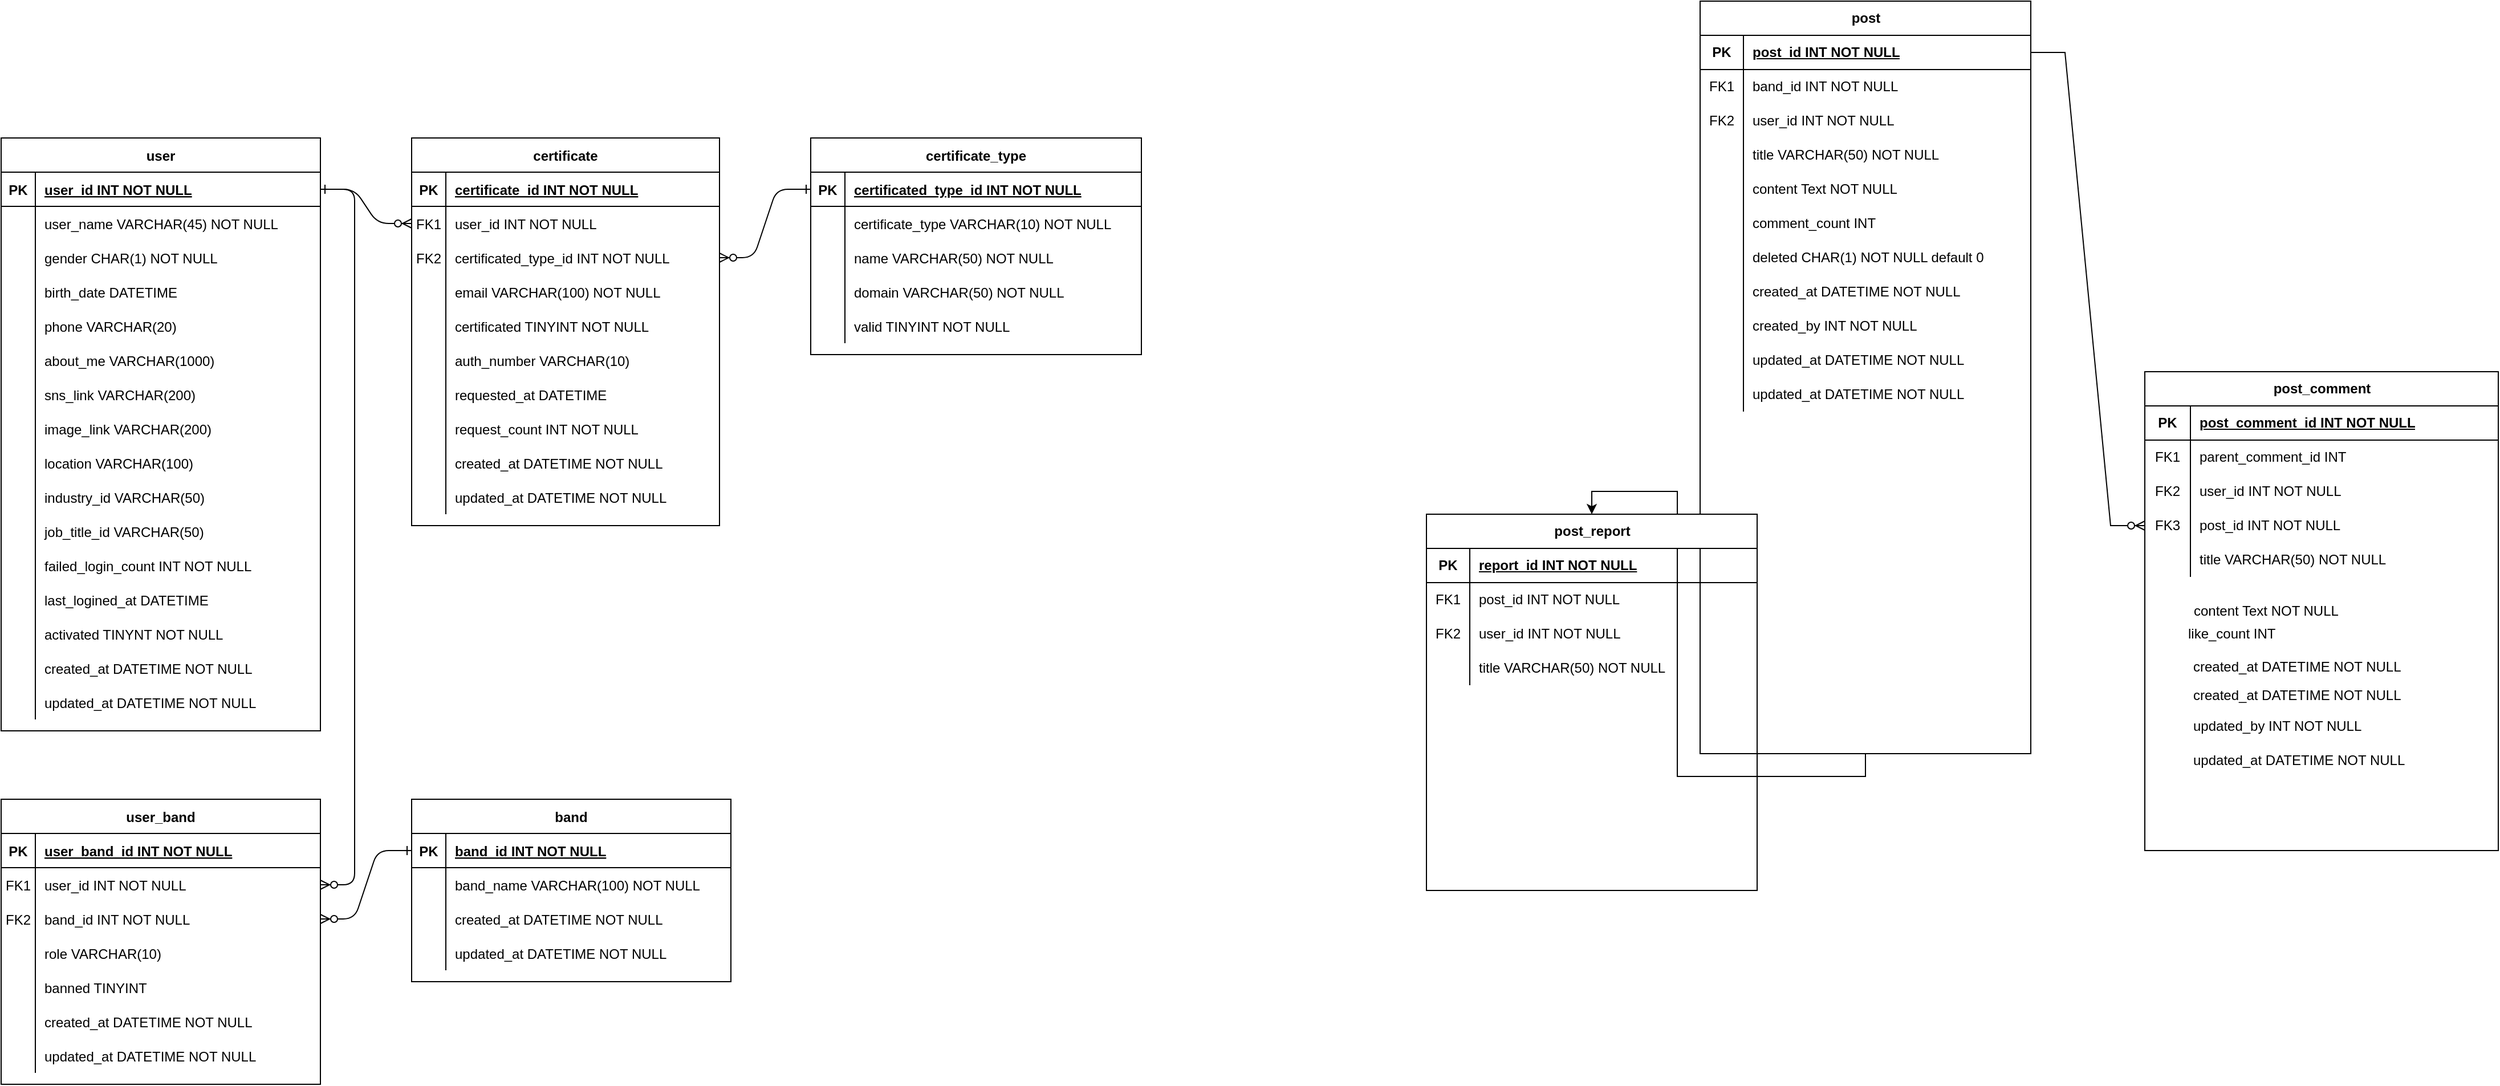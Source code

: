 <mxfile version="22.0.4" type="github">
  <diagram id="R2lEEEUBdFMjLlhIrx00" name="Page-1">
    <mxGraphModel dx="1194" dy="1867" grid="1" gridSize="10" guides="1" tooltips="1" connect="1" arrows="1" fold="1" page="1" pageScale="1" pageWidth="850" pageHeight="1100" math="0" shadow="0" extFonts="Permanent Marker^https://fonts.googleapis.com/css?family=Permanent+Marker">
      <root>
        <mxCell id="0" />
        <mxCell id="1" parent="0" />
        <mxCell id="C-vyLk0tnHw3VtMMgP7b-1" value="" style="edgeStyle=entityRelationEdgeStyle;endArrow=ERzeroToMany;startArrow=ERone;endFill=1;startFill=0;" parent="1" source="C-vyLk0tnHw3VtMMgP7b-24" target="C-vyLk0tnHw3VtMMgP7b-6" edge="1">
          <mxGeometry width="100" height="100" relative="1" as="geometry">
            <mxPoint x="340" y="720" as="sourcePoint" />
            <mxPoint x="440" y="620" as="targetPoint" />
          </mxGeometry>
        </mxCell>
        <mxCell id="C-vyLk0tnHw3VtMMgP7b-2" value="certificate" style="shape=table;startSize=30;container=1;collapsible=1;childLayout=tableLayout;fixedRows=1;rowLines=0;fontStyle=1;align=center;resizeLast=1;" parent="1" vertex="1">
          <mxGeometry x="380" y="110" width="270" height="340" as="geometry" />
        </mxCell>
        <mxCell id="C-vyLk0tnHw3VtMMgP7b-3" value="" style="shape=partialRectangle;collapsible=0;dropTarget=0;pointerEvents=0;fillColor=none;points=[[0,0.5],[1,0.5]];portConstraint=eastwest;top=0;left=0;right=0;bottom=1;" parent="C-vyLk0tnHw3VtMMgP7b-2" vertex="1">
          <mxGeometry y="30" width="270" height="30" as="geometry" />
        </mxCell>
        <mxCell id="C-vyLk0tnHw3VtMMgP7b-4" value="PK" style="shape=partialRectangle;overflow=hidden;connectable=0;fillColor=none;top=0;left=0;bottom=0;right=0;fontStyle=1;" parent="C-vyLk0tnHw3VtMMgP7b-3" vertex="1">
          <mxGeometry width="30" height="30" as="geometry">
            <mxRectangle width="30" height="30" as="alternateBounds" />
          </mxGeometry>
        </mxCell>
        <mxCell id="C-vyLk0tnHw3VtMMgP7b-5" value="certificate_id INT NOT NULL " style="shape=partialRectangle;overflow=hidden;connectable=0;fillColor=none;top=0;left=0;bottom=0;right=0;align=left;spacingLeft=6;fontStyle=5;" parent="C-vyLk0tnHw3VtMMgP7b-3" vertex="1">
          <mxGeometry x="30" width="240" height="30" as="geometry">
            <mxRectangle width="240" height="30" as="alternateBounds" />
          </mxGeometry>
        </mxCell>
        <mxCell id="C-vyLk0tnHw3VtMMgP7b-6" value="" style="shape=partialRectangle;collapsible=0;dropTarget=0;pointerEvents=0;fillColor=none;points=[[0,0.5],[1,0.5]];portConstraint=eastwest;top=0;left=0;right=0;bottom=0;" parent="C-vyLk0tnHw3VtMMgP7b-2" vertex="1">
          <mxGeometry y="60" width="270" height="30" as="geometry" />
        </mxCell>
        <mxCell id="C-vyLk0tnHw3VtMMgP7b-7" value="FK1" style="shape=partialRectangle;overflow=hidden;connectable=0;fillColor=none;top=0;left=0;bottom=0;right=0;" parent="C-vyLk0tnHw3VtMMgP7b-6" vertex="1">
          <mxGeometry width="30" height="30" as="geometry">
            <mxRectangle width="30" height="30" as="alternateBounds" />
          </mxGeometry>
        </mxCell>
        <mxCell id="C-vyLk0tnHw3VtMMgP7b-8" value="user_id INT NOT NULL" style="shape=partialRectangle;overflow=hidden;connectable=0;fillColor=none;top=0;left=0;bottom=0;right=0;align=left;spacingLeft=6;" parent="C-vyLk0tnHw3VtMMgP7b-6" vertex="1">
          <mxGeometry x="30" width="240" height="30" as="geometry">
            <mxRectangle width="240" height="30" as="alternateBounds" />
          </mxGeometry>
        </mxCell>
        <mxCell id="C-vyLk0tnHw3VtMMgP7b-9" value="" style="shape=partialRectangle;collapsible=0;dropTarget=0;pointerEvents=0;fillColor=none;points=[[0,0.5],[1,0.5]];portConstraint=eastwest;top=0;left=0;right=0;bottom=0;" parent="C-vyLk0tnHw3VtMMgP7b-2" vertex="1">
          <mxGeometry y="90" width="270" height="30" as="geometry" />
        </mxCell>
        <mxCell id="C-vyLk0tnHw3VtMMgP7b-10" value="FK2" style="shape=partialRectangle;overflow=hidden;connectable=0;fillColor=none;top=0;left=0;bottom=0;right=0;" parent="C-vyLk0tnHw3VtMMgP7b-9" vertex="1">
          <mxGeometry width="30" height="30" as="geometry">
            <mxRectangle width="30" height="30" as="alternateBounds" />
          </mxGeometry>
        </mxCell>
        <mxCell id="C-vyLk0tnHw3VtMMgP7b-11" value="certificated_type_id INT NOT NULL" style="shape=partialRectangle;overflow=hidden;connectable=0;fillColor=none;top=0;left=0;bottom=0;right=0;align=left;spacingLeft=6;" parent="C-vyLk0tnHw3VtMMgP7b-9" vertex="1">
          <mxGeometry x="30" width="240" height="30" as="geometry">
            <mxRectangle width="240" height="30" as="alternateBounds" />
          </mxGeometry>
        </mxCell>
        <mxCell id="nXp19oJXn3n8RyD-cxgM-49" style="shape=partialRectangle;collapsible=0;dropTarget=0;pointerEvents=0;fillColor=none;points=[[0,0.5],[1,0.5]];portConstraint=eastwest;top=0;left=0;right=0;bottom=0;" parent="C-vyLk0tnHw3VtMMgP7b-2" vertex="1">
          <mxGeometry y="120" width="270" height="30" as="geometry" />
        </mxCell>
        <mxCell id="nXp19oJXn3n8RyD-cxgM-50" style="shape=partialRectangle;overflow=hidden;connectable=0;fillColor=none;top=0;left=0;bottom=0;right=0;" parent="nXp19oJXn3n8RyD-cxgM-49" vertex="1">
          <mxGeometry width="30" height="30" as="geometry">
            <mxRectangle width="30" height="30" as="alternateBounds" />
          </mxGeometry>
        </mxCell>
        <mxCell id="nXp19oJXn3n8RyD-cxgM-51" value="email VARCHAR(100) NOT NULL" style="shape=partialRectangle;overflow=hidden;connectable=0;fillColor=none;top=0;left=0;bottom=0;right=0;align=left;spacingLeft=6;" parent="nXp19oJXn3n8RyD-cxgM-49" vertex="1">
          <mxGeometry x="30" width="240" height="30" as="geometry">
            <mxRectangle width="240" height="30" as="alternateBounds" />
          </mxGeometry>
        </mxCell>
        <mxCell id="nXp19oJXn3n8RyD-cxgM-52" style="shape=partialRectangle;collapsible=0;dropTarget=0;pointerEvents=0;fillColor=none;points=[[0,0.5],[1,0.5]];portConstraint=eastwest;top=0;left=0;right=0;bottom=0;" parent="C-vyLk0tnHw3VtMMgP7b-2" vertex="1">
          <mxGeometry y="150" width="270" height="30" as="geometry" />
        </mxCell>
        <mxCell id="nXp19oJXn3n8RyD-cxgM-53" style="shape=partialRectangle;overflow=hidden;connectable=0;fillColor=none;top=0;left=0;bottom=0;right=0;" parent="nXp19oJXn3n8RyD-cxgM-52" vertex="1">
          <mxGeometry width="30" height="30" as="geometry">
            <mxRectangle width="30" height="30" as="alternateBounds" />
          </mxGeometry>
        </mxCell>
        <mxCell id="nXp19oJXn3n8RyD-cxgM-54" value="certificated TINYINT NOT NULL" style="shape=partialRectangle;overflow=hidden;connectable=0;fillColor=none;top=0;left=0;bottom=0;right=0;align=left;spacingLeft=6;" parent="nXp19oJXn3n8RyD-cxgM-52" vertex="1">
          <mxGeometry x="30" width="240" height="30" as="geometry">
            <mxRectangle width="240" height="30" as="alternateBounds" />
          </mxGeometry>
        </mxCell>
        <mxCell id="nXp19oJXn3n8RyD-cxgM-55" style="shape=partialRectangle;collapsible=0;dropTarget=0;pointerEvents=0;fillColor=none;points=[[0,0.5],[1,0.5]];portConstraint=eastwest;top=0;left=0;right=0;bottom=0;" parent="C-vyLk0tnHw3VtMMgP7b-2" vertex="1">
          <mxGeometry y="180" width="270" height="30" as="geometry" />
        </mxCell>
        <mxCell id="nXp19oJXn3n8RyD-cxgM-56" style="shape=partialRectangle;overflow=hidden;connectable=0;fillColor=none;top=0;left=0;bottom=0;right=0;" parent="nXp19oJXn3n8RyD-cxgM-55" vertex="1">
          <mxGeometry width="30" height="30" as="geometry">
            <mxRectangle width="30" height="30" as="alternateBounds" />
          </mxGeometry>
        </mxCell>
        <mxCell id="nXp19oJXn3n8RyD-cxgM-57" value="auth_number VARCHAR(10)" style="shape=partialRectangle;overflow=hidden;connectable=0;fillColor=none;top=0;left=0;bottom=0;right=0;align=left;spacingLeft=6;" parent="nXp19oJXn3n8RyD-cxgM-55" vertex="1">
          <mxGeometry x="30" width="240" height="30" as="geometry">
            <mxRectangle width="240" height="30" as="alternateBounds" />
          </mxGeometry>
        </mxCell>
        <mxCell id="nXp19oJXn3n8RyD-cxgM-58" style="shape=partialRectangle;collapsible=0;dropTarget=0;pointerEvents=0;fillColor=none;points=[[0,0.5],[1,0.5]];portConstraint=eastwest;top=0;left=0;right=0;bottom=0;" parent="C-vyLk0tnHw3VtMMgP7b-2" vertex="1">
          <mxGeometry y="210" width="270" height="30" as="geometry" />
        </mxCell>
        <mxCell id="nXp19oJXn3n8RyD-cxgM-59" style="shape=partialRectangle;overflow=hidden;connectable=0;fillColor=none;top=0;left=0;bottom=0;right=0;" parent="nXp19oJXn3n8RyD-cxgM-58" vertex="1">
          <mxGeometry width="30" height="30" as="geometry">
            <mxRectangle width="30" height="30" as="alternateBounds" />
          </mxGeometry>
        </mxCell>
        <mxCell id="nXp19oJXn3n8RyD-cxgM-60" value="requested_at DATETIME" style="shape=partialRectangle;overflow=hidden;connectable=0;fillColor=none;top=0;left=0;bottom=0;right=0;align=left;spacingLeft=6;" parent="nXp19oJXn3n8RyD-cxgM-58" vertex="1">
          <mxGeometry x="30" width="240" height="30" as="geometry">
            <mxRectangle width="240" height="30" as="alternateBounds" />
          </mxGeometry>
        </mxCell>
        <mxCell id="nXp19oJXn3n8RyD-cxgM-61" style="shape=partialRectangle;collapsible=0;dropTarget=0;pointerEvents=0;fillColor=none;points=[[0,0.5],[1,0.5]];portConstraint=eastwest;top=0;left=0;right=0;bottom=0;" parent="C-vyLk0tnHw3VtMMgP7b-2" vertex="1">
          <mxGeometry y="240" width="270" height="30" as="geometry" />
        </mxCell>
        <mxCell id="nXp19oJXn3n8RyD-cxgM-62" style="shape=partialRectangle;overflow=hidden;connectable=0;fillColor=none;top=0;left=0;bottom=0;right=0;" parent="nXp19oJXn3n8RyD-cxgM-61" vertex="1">
          <mxGeometry width="30" height="30" as="geometry">
            <mxRectangle width="30" height="30" as="alternateBounds" />
          </mxGeometry>
        </mxCell>
        <mxCell id="nXp19oJXn3n8RyD-cxgM-63" value="request_count INT NOT NULL" style="shape=partialRectangle;overflow=hidden;connectable=0;fillColor=none;top=0;left=0;bottom=0;right=0;align=left;spacingLeft=6;" parent="nXp19oJXn3n8RyD-cxgM-61" vertex="1">
          <mxGeometry x="30" width="240" height="30" as="geometry">
            <mxRectangle width="240" height="30" as="alternateBounds" />
          </mxGeometry>
        </mxCell>
        <mxCell id="nXp19oJXn3n8RyD-cxgM-64" style="shape=partialRectangle;collapsible=0;dropTarget=0;pointerEvents=0;fillColor=none;points=[[0,0.5],[1,0.5]];portConstraint=eastwest;top=0;left=0;right=0;bottom=0;" parent="C-vyLk0tnHw3VtMMgP7b-2" vertex="1">
          <mxGeometry y="270" width="270" height="30" as="geometry" />
        </mxCell>
        <mxCell id="nXp19oJXn3n8RyD-cxgM-65" style="shape=partialRectangle;overflow=hidden;connectable=0;fillColor=none;top=0;left=0;bottom=0;right=0;" parent="nXp19oJXn3n8RyD-cxgM-64" vertex="1">
          <mxGeometry width="30" height="30" as="geometry">
            <mxRectangle width="30" height="30" as="alternateBounds" />
          </mxGeometry>
        </mxCell>
        <mxCell id="nXp19oJXn3n8RyD-cxgM-66" value="created_at DATETIME NOT NULL" style="shape=partialRectangle;overflow=hidden;connectable=0;fillColor=none;top=0;left=0;bottom=0;right=0;align=left;spacingLeft=6;" parent="nXp19oJXn3n8RyD-cxgM-64" vertex="1">
          <mxGeometry x="30" width="240" height="30" as="geometry">
            <mxRectangle width="240" height="30" as="alternateBounds" />
          </mxGeometry>
        </mxCell>
        <mxCell id="nXp19oJXn3n8RyD-cxgM-67" style="shape=partialRectangle;collapsible=0;dropTarget=0;pointerEvents=0;fillColor=none;points=[[0,0.5],[1,0.5]];portConstraint=eastwest;top=0;left=0;right=0;bottom=0;" parent="C-vyLk0tnHw3VtMMgP7b-2" vertex="1">
          <mxGeometry y="300" width="270" height="30" as="geometry" />
        </mxCell>
        <mxCell id="nXp19oJXn3n8RyD-cxgM-68" style="shape=partialRectangle;overflow=hidden;connectable=0;fillColor=none;top=0;left=0;bottom=0;right=0;" parent="nXp19oJXn3n8RyD-cxgM-67" vertex="1">
          <mxGeometry width="30" height="30" as="geometry">
            <mxRectangle width="30" height="30" as="alternateBounds" />
          </mxGeometry>
        </mxCell>
        <mxCell id="nXp19oJXn3n8RyD-cxgM-69" value="updated_at DATETIME NOT NULL" style="shape=partialRectangle;overflow=hidden;connectable=0;fillColor=none;top=0;left=0;bottom=0;right=0;align=left;spacingLeft=6;" parent="nXp19oJXn3n8RyD-cxgM-67" vertex="1">
          <mxGeometry x="30" width="240" height="30" as="geometry">
            <mxRectangle width="240" height="30" as="alternateBounds" />
          </mxGeometry>
        </mxCell>
        <mxCell id="C-vyLk0tnHw3VtMMgP7b-13" value="certificate_type" style="shape=table;startSize=30;container=1;collapsible=1;childLayout=tableLayout;fixedRows=1;rowLines=0;fontStyle=1;align=center;resizeLast=1;" parent="1" vertex="1">
          <mxGeometry x="730" y="110" width="290" height="190" as="geometry" />
        </mxCell>
        <mxCell id="C-vyLk0tnHw3VtMMgP7b-14" value="" style="shape=partialRectangle;collapsible=0;dropTarget=0;pointerEvents=0;fillColor=none;points=[[0,0.5],[1,0.5]];portConstraint=eastwest;top=0;left=0;right=0;bottom=1;" parent="C-vyLk0tnHw3VtMMgP7b-13" vertex="1">
          <mxGeometry y="30" width="290" height="30" as="geometry" />
        </mxCell>
        <mxCell id="C-vyLk0tnHw3VtMMgP7b-15" value="PK" style="shape=partialRectangle;overflow=hidden;connectable=0;fillColor=none;top=0;left=0;bottom=0;right=0;fontStyle=1;" parent="C-vyLk0tnHw3VtMMgP7b-14" vertex="1">
          <mxGeometry width="30" height="30" as="geometry">
            <mxRectangle width="30" height="30" as="alternateBounds" />
          </mxGeometry>
        </mxCell>
        <mxCell id="C-vyLk0tnHw3VtMMgP7b-16" value="certificated_type_id INT NOT NULL" style="shape=partialRectangle;overflow=hidden;connectable=0;fillColor=none;top=0;left=0;bottom=0;right=0;align=left;spacingLeft=6;fontStyle=5;" parent="C-vyLk0tnHw3VtMMgP7b-14" vertex="1">
          <mxGeometry x="30" width="260" height="30" as="geometry">
            <mxRectangle width="260" height="30" as="alternateBounds" />
          </mxGeometry>
        </mxCell>
        <mxCell id="C-vyLk0tnHw3VtMMgP7b-17" value="" style="shape=partialRectangle;collapsible=0;dropTarget=0;pointerEvents=0;fillColor=none;points=[[0,0.5],[1,0.5]];portConstraint=eastwest;top=0;left=0;right=0;bottom=0;" parent="C-vyLk0tnHw3VtMMgP7b-13" vertex="1">
          <mxGeometry y="60" width="290" height="30" as="geometry" />
        </mxCell>
        <mxCell id="C-vyLk0tnHw3VtMMgP7b-18" value="" style="shape=partialRectangle;overflow=hidden;connectable=0;fillColor=none;top=0;left=0;bottom=0;right=0;" parent="C-vyLk0tnHw3VtMMgP7b-17" vertex="1">
          <mxGeometry width="30" height="30" as="geometry">
            <mxRectangle width="30" height="30" as="alternateBounds" />
          </mxGeometry>
        </mxCell>
        <mxCell id="C-vyLk0tnHw3VtMMgP7b-19" value="certificate_type VARCHAR(10) NOT NULL" style="shape=partialRectangle;overflow=hidden;connectable=0;fillColor=none;top=0;left=0;bottom=0;right=0;align=left;spacingLeft=6;" parent="C-vyLk0tnHw3VtMMgP7b-17" vertex="1">
          <mxGeometry x="30" width="260" height="30" as="geometry">
            <mxRectangle width="260" height="30" as="alternateBounds" />
          </mxGeometry>
        </mxCell>
        <mxCell id="Jg6El8M8zes4gfpKuyRQ-25" style="shape=partialRectangle;collapsible=0;dropTarget=0;pointerEvents=0;fillColor=none;points=[[0,0.5],[1,0.5]];portConstraint=eastwest;top=0;left=0;right=0;bottom=0;" parent="C-vyLk0tnHw3VtMMgP7b-13" vertex="1">
          <mxGeometry y="90" width="290" height="30" as="geometry" />
        </mxCell>
        <mxCell id="Jg6El8M8zes4gfpKuyRQ-26" style="shape=partialRectangle;overflow=hidden;connectable=0;fillColor=none;top=0;left=0;bottom=0;right=0;" parent="Jg6El8M8zes4gfpKuyRQ-25" vertex="1">
          <mxGeometry width="30" height="30" as="geometry">
            <mxRectangle width="30" height="30" as="alternateBounds" />
          </mxGeometry>
        </mxCell>
        <mxCell id="Jg6El8M8zes4gfpKuyRQ-27" value="name VARCHAR(50) NOT NULL" style="shape=partialRectangle;overflow=hidden;connectable=0;fillColor=none;top=0;left=0;bottom=0;right=0;align=left;spacingLeft=6;" parent="Jg6El8M8zes4gfpKuyRQ-25" vertex="1">
          <mxGeometry x="30" width="260" height="30" as="geometry">
            <mxRectangle width="260" height="30" as="alternateBounds" />
          </mxGeometry>
        </mxCell>
        <mxCell id="C-vyLk0tnHw3VtMMgP7b-20" value="" style="shape=partialRectangle;collapsible=0;dropTarget=0;pointerEvents=0;fillColor=none;points=[[0,0.5],[1,0.5]];portConstraint=eastwest;top=0;left=0;right=0;bottom=0;" parent="C-vyLk0tnHw3VtMMgP7b-13" vertex="1">
          <mxGeometry y="120" width="290" height="30" as="geometry" />
        </mxCell>
        <mxCell id="C-vyLk0tnHw3VtMMgP7b-21" value="" style="shape=partialRectangle;overflow=hidden;connectable=0;fillColor=none;top=0;left=0;bottom=0;right=0;" parent="C-vyLk0tnHw3VtMMgP7b-20" vertex="1">
          <mxGeometry width="30" height="30" as="geometry">
            <mxRectangle width="30" height="30" as="alternateBounds" />
          </mxGeometry>
        </mxCell>
        <mxCell id="C-vyLk0tnHw3VtMMgP7b-22" value="domain VARCHAR(50) NOT NULL" style="shape=partialRectangle;overflow=hidden;connectable=0;fillColor=none;top=0;left=0;bottom=0;right=0;align=left;spacingLeft=6;" parent="C-vyLk0tnHw3VtMMgP7b-20" vertex="1">
          <mxGeometry x="30" width="260" height="30" as="geometry">
            <mxRectangle width="260" height="30" as="alternateBounds" />
          </mxGeometry>
        </mxCell>
        <mxCell id="nXp19oJXn3n8RyD-cxgM-70" style="shape=partialRectangle;collapsible=0;dropTarget=0;pointerEvents=0;fillColor=none;points=[[0,0.5],[1,0.5]];portConstraint=eastwest;top=0;left=0;right=0;bottom=0;" parent="C-vyLk0tnHw3VtMMgP7b-13" vertex="1">
          <mxGeometry y="150" width="290" height="30" as="geometry" />
        </mxCell>
        <mxCell id="nXp19oJXn3n8RyD-cxgM-71" style="shape=partialRectangle;overflow=hidden;connectable=0;fillColor=none;top=0;left=0;bottom=0;right=0;" parent="nXp19oJXn3n8RyD-cxgM-70" vertex="1">
          <mxGeometry width="30" height="30" as="geometry">
            <mxRectangle width="30" height="30" as="alternateBounds" />
          </mxGeometry>
        </mxCell>
        <mxCell id="nXp19oJXn3n8RyD-cxgM-72" value="valid TINYINT NOT NULL" style="shape=partialRectangle;overflow=hidden;connectable=0;fillColor=none;top=0;left=0;bottom=0;right=0;align=left;spacingLeft=6;" parent="nXp19oJXn3n8RyD-cxgM-70" vertex="1">
          <mxGeometry x="30" width="260" height="30" as="geometry">
            <mxRectangle width="260" height="30" as="alternateBounds" />
          </mxGeometry>
        </mxCell>
        <mxCell id="C-vyLk0tnHw3VtMMgP7b-23" value="user" style="shape=table;startSize=30;container=1;collapsible=1;childLayout=tableLayout;fixedRows=1;rowLines=0;fontStyle=1;align=center;resizeLast=1;" parent="1" vertex="1">
          <mxGeometry x="20" y="110" width="280" height="520" as="geometry">
            <mxRectangle x="120" y="120" width="70" height="30" as="alternateBounds" />
          </mxGeometry>
        </mxCell>
        <mxCell id="C-vyLk0tnHw3VtMMgP7b-24" value="" style="shape=partialRectangle;collapsible=0;dropTarget=0;pointerEvents=0;fillColor=none;points=[[0,0.5],[1,0.5]];portConstraint=eastwest;top=0;left=0;right=0;bottom=1;" parent="C-vyLk0tnHw3VtMMgP7b-23" vertex="1">
          <mxGeometry y="30" width="280" height="30" as="geometry" />
        </mxCell>
        <mxCell id="C-vyLk0tnHw3VtMMgP7b-25" value="PK" style="shape=partialRectangle;overflow=hidden;connectable=0;fillColor=none;top=0;left=0;bottom=0;right=0;fontStyle=1;" parent="C-vyLk0tnHw3VtMMgP7b-24" vertex="1">
          <mxGeometry width="30" height="30" as="geometry">
            <mxRectangle width="30" height="30" as="alternateBounds" />
          </mxGeometry>
        </mxCell>
        <mxCell id="C-vyLk0tnHw3VtMMgP7b-26" value="user_id INT NOT NULL " style="shape=partialRectangle;overflow=hidden;connectable=0;fillColor=none;top=0;left=0;bottom=0;right=0;align=left;spacingLeft=6;fontStyle=5;" parent="C-vyLk0tnHw3VtMMgP7b-24" vertex="1">
          <mxGeometry x="30" width="250" height="30" as="geometry">
            <mxRectangle width="250" height="30" as="alternateBounds" />
          </mxGeometry>
        </mxCell>
        <mxCell id="C-vyLk0tnHw3VtMMgP7b-27" value="" style="shape=partialRectangle;collapsible=0;dropTarget=0;pointerEvents=0;fillColor=none;points=[[0,0.5],[1,0.5]];portConstraint=eastwest;top=0;left=0;right=0;bottom=0;" parent="C-vyLk0tnHw3VtMMgP7b-23" vertex="1">
          <mxGeometry y="60" width="280" height="30" as="geometry" />
        </mxCell>
        <mxCell id="C-vyLk0tnHw3VtMMgP7b-28" value="" style="shape=partialRectangle;overflow=hidden;connectable=0;fillColor=none;top=0;left=0;bottom=0;right=0;" parent="C-vyLk0tnHw3VtMMgP7b-27" vertex="1">
          <mxGeometry width="30" height="30" as="geometry">
            <mxRectangle width="30" height="30" as="alternateBounds" />
          </mxGeometry>
        </mxCell>
        <mxCell id="C-vyLk0tnHw3VtMMgP7b-29" value="user_name VARCHAR(45) NOT NULL" style="shape=partialRectangle;overflow=hidden;connectable=0;fillColor=none;top=0;left=0;bottom=0;right=0;align=left;spacingLeft=6;" parent="C-vyLk0tnHw3VtMMgP7b-27" vertex="1">
          <mxGeometry x="30" width="250" height="30" as="geometry">
            <mxRectangle width="250" height="30" as="alternateBounds" />
          </mxGeometry>
        </mxCell>
        <mxCell id="nXp19oJXn3n8RyD-cxgM-16" style="shape=partialRectangle;collapsible=0;dropTarget=0;pointerEvents=0;fillColor=none;points=[[0,0.5],[1,0.5]];portConstraint=eastwest;top=0;left=0;right=0;bottom=0;" parent="C-vyLk0tnHw3VtMMgP7b-23" vertex="1">
          <mxGeometry y="90" width="280" height="30" as="geometry" />
        </mxCell>
        <mxCell id="nXp19oJXn3n8RyD-cxgM-17" style="shape=partialRectangle;overflow=hidden;connectable=0;fillColor=none;top=0;left=0;bottom=0;right=0;" parent="nXp19oJXn3n8RyD-cxgM-16" vertex="1">
          <mxGeometry width="30" height="30" as="geometry">
            <mxRectangle width="30" height="30" as="alternateBounds" />
          </mxGeometry>
        </mxCell>
        <mxCell id="nXp19oJXn3n8RyD-cxgM-18" value="gender CHAR(1) NOT NULL" style="shape=partialRectangle;overflow=hidden;connectable=0;fillColor=none;top=0;left=0;bottom=0;right=0;align=left;spacingLeft=6;" parent="nXp19oJXn3n8RyD-cxgM-16" vertex="1">
          <mxGeometry x="30" width="250" height="30" as="geometry">
            <mxRectangle width="250" height="30" as="alternateBounds" />
          </mxGeometry>
        </mxCell>
        <mxCell id="nXp19oJXn3n8RyD-cxgM-19" style="shape=partialRectangle;collapsible=0;dropTarget=0;pointerEvents=0;fillColor=none;points=[[0,0.5],[1,0.5]];portConstraint=eastwest;top=0;left=0;right=0;bottom=0;" parent="C-vyLk0tnHw3VtMMgP7b-23" vertex="1">
          <mxGeometry y="120" width="280" height="30" as="geometry" />
        </mxCell>
        <mxCell id="nXp19oJXn3n8RyD-cxgM-20" style="shape=partialRectangle;overflow=hidden;connectable=0;fillColor=none;top=0;left=0;bottom=0;right=0;" parent="nXp19oJXn3n8RyD-cxgM-19" vertex="1">
          <mxGeometry width="30" height="30" as="geometry">
            <mxRectangle width="30" height="30" as="alternateBounds" />
          </mxGeometry>
        </mxCell>
        <mxCell id="nXp19oJXn3n8RyD-cxgM-21" value="birth_date DATETIME" style="shape=partialRectangle;overflow=hidden;connectable=0;fillColor=none;top=0;left=0;bottom=0;right=0;align=left;spacingLeft=6;" parent="nXp19oJXn3n8RyD-cxgM-19" vertex="1">
          <mxGeometry x="30" width="250" height="30" as="geometry">
            <mxRectangle width="250" height="30" as="alternateBounds" />
          </mxGeometry>
        </mxCell>
        <mxCell id="nXp19oJXn3n8RyD-cxgM-22" style="shape=partialRectangle;collapsible=0;dropTarget=0;pointerEvents=0;fillColor=none;points=[[0,0.5],[1,0.5]];portConstraint=eastwest;top=0;left=0;right=0;bottom=0;" parent="C-vyLk0tnHw3VtMMgP7b-23" vertex="1">
          <mxGeometry y="150" width="280" height="30" as="geometry" />
        </mxCell>
        <mxCell id="nXp19oJXn3n8RyD-cxgM-23" style="shape=partialRectangle;overflow=hidden;connectable=0;fillColor=none;top=0;left=0;bottom=0;right=0;" parent="nXp19oJXn3n8RyD-cxgM-22" vertex="1">
          <mxGeometry width="30" height="30" as="geometry">
            <mxRectangle width="30" height="30" as="alternateBounds" />
          </mxGeometry>
        </mxCell>
        <mxCell id="nXp19oJXn3n8RyD-cxgM-24" value="phone VARCHAR(20)" style="shape=partialRectangle;overflow=hidden;connectable=0;fillColor=none;top=0;left=0;bottom=0;right=0;align=left;spacingLeft=6;" parent="nXp19oJXn3n8RyD-cxgM-22" vertex="1">
          <mxGeometry x="30" width="250" height="30" as="geometry">
            <mxRectangle width="250" height="30" as="alternateBounds" />
          </mxGeometry>
        </mxCell>
        <mxCell id="Jg6El8M8zes4gfpKuyRQ-13" style="shape=partialRectangle;collapsible=0;dropTarget=0;pointerEvents=0;fillColor=none;points=[[0,0.5],[1,0.5]];portConstraint=eastwest;top=0;left=0;right=0;bottom=0;" parent="C-vyLk0tnHw3VtMMgP7b-23" vertex="1">
          <mxGeometry y="180" width="280" height="30" as="geometry" />
        </mxCell>
        <mxCell id="Jg6El8M8zes4gfpKuyRQ-14" style="shape=partialRectangle;overflow=hidden;connectable=0;fillColor=none;top=0;left=0;bottom=0;right=0;" parent="Jg6El8M8zes4gfpKuyRQ-13" vertex="1">
          <mxGeometry width="30" height="30" as="geometry">
            <mxRectangle width="30" height="30" as="alternateBounds" />
          </mxGeometry>
        </mxCell>
        <mxCell id="Jg6El8M8zes4gfpKuyRQ-15" value="about_me VARCHAR(1000)" style="shape=partialRectangle;overflow=hidden;connectable=0;fillColor=none;top=0;left=0;bottom=0;right=0;align=left;spacingLeft=6;" parent="Jg6El8M8zes4gfpKuyRQ-13" vertex="1">
          <mxGeometry x="30" width="250" height="30" as="geometry">
            <mxRectangle width="250" height="30" as="alternateBounds" />
          </mxGeometry>
        </mxCell>
        <mxCell id="Jg6El8M8zes4gfpKuyRQ-10" style="shape=partialRectangle;collapsible=0;dropTarget=0;pointerEvents=0;fillColor=none;points=[[0,0.5],[1,0.5]];portConstraint=eastwest;top=0;left=0;right=0;bottom=0;" parent="C-vyLk0tnHw3VtMMgP7b-23" vertex="1">
          <mxGeometry y="210" width="280" height="30" as="geometry" />
        </mxCell>
        <mxCell id="Jg6El8M8zes4gfpKuyRQ-11" style="shape=partialRectangle;overflow=hidden;connectable=0;fillColor=none;top=0;left=0;bottom=0;right=0;" parent="Jg6El8M8zes4gfpKuyRQ-10" vertex="1">
          <mxGeometry width="30" height="30" as="geometry">
            <mxRectangle width="30" height="30" as="alternateBounds" />
          </mxGeometry>
        </mxCell>
        <mxCell id="Jg6El8M8zes4gfpKuyRQ-12" value="sns_link VARCHAR(200)" style="shape=partialRectangle;overflow=hidden;connectable=0;fillColor=none;top=0;left=0;bottom=0;right=0;align=left;spacingLeft=6;" parent="Jg6El8M8zes4gfpKuyRQ-10" vertex="1">
          <mxGeometry x="30" width="250" height="30" as="geometry">
            <mxRectangle width="250" height="30" as="alternateBounds" />
          </mxGeometry>
        </mxCell>
        <mxCell id="Jg6El8M8zes4gfpKuyRQ-7" style="shape=partialRectangle;collapsible=0;dropTarget=0;pointerEvents=0;fillColor=none;points=[[0,0.5],[1,0.5]];portConstraint=eastwest;top=0;left=0;right=0;bottom=0;" parent="C-vyLk0tnHw3VtMMgP7b-23" vertex="1">
          <mxGeometry y="240" width="280" height="30" as="geometry" />
        </mxCell>
        <mxCell id="Jg6El8M8zes4gfpKuyRQ-8" style="shape=partialRectangle;overflow=hidden;connectable=0;fillColor=none;top=0;left=0;bottom=0;right=0;" parent="Jg6El8M8zes4gfpKuyRQ-7" vertex="1">
          <mxGeometry width="30" height="30" as="geometry">
            <mxRectangle width="30" height="30" as="alternateBounds" />
          </mxGeometry>
        </mxCell>
        <mxCell id="Jg6El8M8zes4gfpKuyRQ-9" value="image_link VARCHAR(200)" style="shape=partialRectangle;overflow=hidden;connectable=0;fillColor=none;top=0;left=0;bottom=0;right=0;align=left;spacingLeft=6;" parent="Jg6El8M8zes4gfpKuyRQ-7" vertex="1">
          <mxGeometry x="30" width="250" height="30" as="geometry">
            <mxRectangle width="250" height="30" as="alternateBounds" />
          </mxGeometry>
        </mxCell>
        <mxCell id="Jg6El8M8zes4gfpKuyRQ-31" style="shape=partialRectangle;collapsible=0;dropTarget=0;pointerEvents=0;fillColor=none;points=[[0,0.5],[1,0.5]];portConstraint=eastwest;top=0;left=0;right=0;bottom=0;" parent="C-vyLk0tnHw3VtMMgP7b-23" vertex="1">
          <mxGeometry y="270" width="280" height="30" as="geometry" />
        </mxCell>
        <mxCell id="Jg6El8M8zes4gfpKuyRQ-32" style="shape=partialRectangle;overflow=hidden;connectable=0;fillColor=none;top=0;left=0;bottom=0;right=0;" parent="Jg6El8M8zes4gfpKuyRQ-31" vertex="1">
          <mxGeometry width="30" height="30" as="geometry">
            <mxRectangle width="30" height="30" as="alternateBounds" />
          </mxGeometry>
        </mxCell>
        <mxCell id="Jg6El8M8zes4gfpKuyRQ-33" value="location VARCHAR(100)" style="shape=partialRectangle;overflow=hidden;connectable=0;fillColor=none;top=0;left=0;bottom=0;right=0;align=left;spacingLeft=6;" parent="Jg6El8M8zes4gfpKuyRQ-31" vertex="1">
          <mxGeometry x="30" width="250" height="30" as="geometry">
            <mxRectangle width="250" height="30" as="alternateBounds" />
          </mxGeometry>
        </mxCell>
        <mxCell id="Jg6El8M8zes4gfpKuyRQ-4" style="shape=partialRectangle;collapsible=0;dropTarget=0;pointerEvents=0;fillColor=none;points=[[0,0.5],[1,0.5]];portConstraint=eastwest;top=0;left=0;right=0;bottom=0;" parent="C-vyLk0tnHw3VtMMgP7b-23" vertex="1">
          <mxGeometry y="300" width="280" height="30" as="geometry" />
        </mxCell>
        <mxCell id="Jg6El8M8zes4gfpKuyRQ-5" style="shape=partialRectangle;overflow=hidden;connectable=0;fillColor=none;top=0;left=0;bottom=0;right=0;" parent="Jg6El8M8zes4gfpKuyRQ-4" vertex="1">
          <mxGeometry width="30" height="30" as="geometry">
            <mxRectangle width="30" height="30" as="alternateBounds" />
          </mxGeometry>
        </mxCell>
        <mxCell id="Jg6El8M8zes4gfpKuyRQ-6" value="industry_id VARCHAR(50)" style="shape=partialRectangle;overflow=hidden;connectable=0;fillColor=none;top=0;left=0;bottom=0;right=0;align=left;spacingLeft=6;" parent="Jg6El8M8zes4gfpKuyRQ-4" vertex="1">
          <mxGeometry x="30" width="250" height="30" as="geometry">
            <mxRectangle width="250" height="30" as="alternateBounds" />
          </mxGeometry>
        </mxCell>
        <mxCell id="Jg6El8M8zes4gfpKuyRQ-22" style="shape=partialRectangle;collapsible=0;dropTarget=0;pointerEvents=0;fillColor=none;points=[[0,0.5],[1,0.5]];portConstraint=eastwest;top=0;left=0;right=0;bottom=0;" parent="C-vyLk0tnHw3VtMMgP7b-23" vertex="1">
          <mxGeometry y="330" width="280" height="30" as="geometry" />
        </mxCell>
        <mxCell id="Jg6El8M8zes4gfpKuyRQ-23" style="shape=partialRectangle;overflow=hidden;connectable=0;fillColor=none;top=0;left=0;bottom=0;right=0;" parent="Jg6El8M8zes4gfpKuyRQ-22" vertex="1">
          <mxGeometry width="30" height="30" as="geometry">
            <mxRectangle width="30" height="30" as="alternateBounds" />
          </mxGeometry>
        </mxCell>
        <mxCell id="Jg6El8M8zes4gfpKuyRQ-24" value="job_title_id VARCHAR(50)" style="shape=partialRectangle;overflow=hidden;connectable=0;fillColor=none;top=0;left=0;bottom=0;right=0;align=left;spacingLeft=6;" parent="Jg6El8M8zes4gfpKuyRQ-22" vertex="1">
          <mxGeometry x="30" width="250" height="30" as="geometry">
            <mxRectangle width="250" height="30" as="alternateBounds" />
          </mxGeometry>
        </mxCell>
        <mxCell id="Jg6El8M8zes4gfpKuyRQ-28" style="shape=partialRectangle;collapsible=0;dropTarget=0;pointerEvents=0;fillColor=none;points=[[0,0.5],[1,0.5]];portConstraint=eastwest;top=0;left=0;right=0;bottom=0;" parent="C-vyLk0tnHw3VtMMgP7b-23" vertex="1">
          <mxGeometry y="360" width="280" height="30" as="geometry" />
        </mxCell>
        <mxCell id="Jg6El8M8zes4gfpKuyRQ-29" style="shape=partialRectangle;overflow=hidden;connectable=0;fillColor=none;top=0;left=0;bottom=0;right=0;" parent="Jg6El8M8zes4gfpKuyRQ-28" vertex="1">
          <mxGeometry width="30" height="30" as="geometry">
            <mxRectangle width="30" height="30" as="alternateBounds" />
          </mxGeometry>
        </mxCell>
        <mxCell id="Jg6El8M8zes4gfpKuyRQ-30" value="failed_login_count INT NOT NULL" style="shape=partialRectangle;overflow=hidden;connectable=0;fillColor=none;top=0;left=0;bottom=0;right=0;align=left;spacingLeft=6;" parent="Jg6El8M8zes4gfpKuyRQ-28" vertex="1">
          <mxGeometry x="30" width="250" height="30" as="geometry">
            <mxRectangle width="250" height="30" as="alternateBounds" />
          </mxGeometry>
        </mxCell>
        <mxCell id="Jg6El8M8zes4gfpKuyRQ-19" style="shape=partialRectangle;collapsible=0;dropTarget=0;pointerEvents=0;fillColor=none;points=[[0,0.5],[1,0.5]];portConstraint=eastwest;top=0;left=0;right=0;bottom=0;" parent="C-vyLk0tnHw3VtMMgP7b-23" vertex="1">
          <mxGeometry y="390" width="280" height="30" as="geometry" />
        </mxCell>
        <mxCell id="Jg6El8M8zes4gfpKuyRQ-20" style="shape=partialRectangle;overflow=hidden;connectable=0;fillColor=none;top=0;left=0;bottom=0;right=0;" parent="Jg6El8M8zes4gfpKuyRQ-19" vertex="1">
          <mxGeometry width="30" height="30" as="geometry">
            <mxRectangle width="30" height="30" as="alternateBounds" />
          </mxGeometry>
        </mxCell>
        <mxCell id="Jg6El8M8zes4gfpKuyRQ-21" value="last_logined_at DATETIME" style="shape=partialRectangle;overflow=hidden;connectable=0;fillColor=none;top=0;left=0;bottom=0;right=0;align=left;spacingLeft=6;" parent="Jg6El8M8zes4gfpKuyRQ-19" vertex="1">
          <mxGeometry x="30" width="250" height="30" as="geometry">
            <mxRectangle width="250" height="30" as="alternateBounds" />
          </mxGeometry>
        </mxCell>
        <mxCell id="Jg6El8M8zes4gfpKuyRQ-16" style="shape=partialRectangle;collapsible=0;dropTarget=0;pointerEvents=0;fillColor=none;points=[[0,0.5],[1,0.5]];portConstraint=eastwest;top=0;left=0;right=0;bottom=0;" parent="C-vyLk0tnHw3VtMMgP7b-23" vertex="1">
          <mxGeometry y="420" width="280" height="30" as="geometry" />
        </mxCell>
        <mxCell id="Jg6El8M8zes4gfpKuyRQ-17" style="shape=partialRectangle;overflow=hidden;connectable=0;fillColor=none;top=0;left=0;bottom=0;right=0;" parent="Jg6El8M8zes4gfpKuyRQ-16" vertex="1">
          <mxGeometry width="30" height="30" as="geometry">
            <mxRectangle width="30" height="30" as="alternateBounds" />
          </mxGeometry>
        </mxCell>
        <mxCell id="Jg6El8M8zes4gfpKuyRQ-18" value="activated TINYNT NOT NULL" style="shape=partialRectangle;overflow=hidden;connectable=0;fillColor=none;top=0;left=0;bottom=0;right=0;align=left;spacingLeft=6;" parent="Jg6El8M8zes4gfpKuyRQ-16" vertex="1">
          <mxGeometry x="30" width="250" height="30" as="geometry">
            <mxRectangle width="250" height="30" as="alternateBounds" />
          </mxGeometry>
        </mxCell>
        <mxCell id="nXp19oJXn3n8RyD-cxgM-25" style="shape=partialRectangle;collapsible=0;dropTarget=0;pointerEvents=0;fillColor=none;points=[[0,0.5],[1,0.5]];portConstraint=eastwest;top=0;left=0;right=0;bottom=0;" parent="C-vyLk0tnHw3VtMMgP7b-23" vertex="1">
          <mxGeometry y="450" width="280" height="30" as="geometry" />
        </mxCell>
        <mxCell id="nXp19oJXn3n8RyD-cxgM-26" style="shape=partialRectangle;overflow=hidden;connectable=0;fillColor=none;top=0;left=0;bottom=0;right=0;" parent="nXp19oJXn3n8RyD-cxgM-25" vertex="1">
          <mxGeometry width="30" height="30" as="geometry">
            <mxRectangle width="30" height="30" as="alternateBounds" />
          </mxGeometry>
        </mxCell>
        <mxCell id="nXp19oJXn3n8RyD-cxgM-27" value="created_at DATETIME NOT NULL" style="shape=partialRectangle;overflow=hidden;connectable=0;fillColor=none;top=0;left=0;bottom=0;right=0;align=left;spacingLeft=6;" parent="nXp19oJXn3n8RyD-cxgM-25" vertex="1">
          <mxGeometry x="30" width="250" height="30" as="geometry">
            <mxRectangle width="250" height="30" as="alternateBounds" />
          </mxGeometry>
        </mxCell>
        <mxCell id="nXp19oJXn3n8RyD-cxgM-28" style="shape=partialRectangle;collapsible=0;dropTarget=0;pointerEvents=0;fillColor=none;points=[[0,0.5],[1,0.5]];portConstraint=eastwest;top=0;left=0;right=0;bottom=0;" parent="C-vyLk0tnHw3VtMMgP7b-23" vertex="1">
          <mxGeometry y="480" width="280" height="30" as="geometry" />
        </mxCell>
        <mxCell id="nXp19oJXn3n8RyD-cxgM-29" style="shape=partialRectangle;overflow=hidden;connectable=0;fillColor=none;top=0;left=0;bottom=0;right=0;" parent="nXp19oJXn3n8RyD-cxgM-28" vertex="1">
          <mxGeometry width="30" height="30" as="geometry">
            <mxRectangle width="30" height="30" as="alternateBounds" />
          </mxGeometry>
        </mxCell>
        <mxCell id="nXp19oJXn3n8RyD-cxgM-30" value="updated_at DATETIME NOT NULL" style="shape=partialRectangle;overflow=hidden;connectable=0;fillColor=none;top=0;left=0;bottom=0;right=0;align=left;spacingLeft=6;" parent="nXp19oJXn3n8RyD-cxgM-28" vertex="1">
          <mxGeometry x="30" width="250" height="30" as="geometry">
            <mxRectangle width="250" height="30" as="alternateBounds" />
          </mxGeometry>
        </mxCell>
        <mxCell id="nXp19oJXn3n8RyD-cxgM-48" value="" style="edgeStyle=entityRelationEdgeStyle;endArrow=ERzeroToMany;startArrow=ERone;endFill=1;startFill=0;exitX=0;exitY=0.5;exitDx=0;exitDy=0;entryX=1;entryY=0.5;entryDx=0;entryDy=0;" parent="1" source="C-vyLk0tnHw3VtMMgP7b-14" target="C-vyLk0tnHw3VtMMgP7b-9" edge="1">
          <mxGeometry width="100" height="100" relative="1" as="geometry">
            <mxPoint x="310" y="165" as="sourcePoint" />
            <mxPoint x="370" y="195" as="targetPoint" />
          </mxGeometry>
        </mxCell>
        <mxCell id="1BxAY8iRp4zwTfGKQ7-G-2" value="user_band" style="shape=table;startSize=30;container=1;collapsible=1;childLayout=tableLayout;fixedRows=1;rowLines=0;fontStyle=1;align=center;resizeLast=1;" parent="1" vertex="1">
          <mxGeometry x="20" y="690" width="280" height="250" as="geometry">
            <mxRectangle x="120" y="120" width="70" height="30" as="alternateBounds" />
          </mxGeometry>
        </mxCell>
        <mxCell id="1BxAY8iRp4zwTfGKQ7-G-3" value="" style="shape=partialRectangle;collapsible=0;dropTarget=0;pointerEvents=0;fillColor=none;points=[[0,0.5],[1,0.5]];portConstraint=eastwest;top=0;left=0;right=0;bottom=1;" parent="1BxAY8iRp4zwTfGKQ7-G-2" vertex="1">
          <mxGeometry y="30" width="280" height="30" as="geometry" />
        </mxCell>
        <mxCell id="1BxAY8iRp4zwTfGKQ7-G-4" value="PK" style="shape=partialRectangle;overflow=hidden;connectable=0;fillColor=none;top=0;left=0;bottom=0;right=0;fontStyle=1;" parent="1BxAY8iRp4zwTfGKQ7-G-3" vertex="1">
          <mxGeometry width="30" height="30" as="geometry">
            <mxRectangle width="30" height="30" as="alternateBounds" />
          </mxGeometry>
        </mxCell>
        <mxCell id="1BxAY8iRp4zwTfGKQ7-G-5" value="user_band_id INT NOT NULL " style="shape=partialRectangle;overflow=hidden;connectable=0;fillColor=none;top=0;left=0;bottom=0;right=0;align=left;spacingLeft=6;fontStyle=5;" parent="1BxAY8iRp4zwTfGKQ7-G-3" vertex="1">
          <mxGeometry x="30" width="250" height="30" as="geometry">
            <mxRectangle width="250" height="30" as="alternateBounds" />
          </mxGeometry>
        </mxCell>
        <mxCell id="1BxAY8iRp4zwTfGKQ7-G-6" value="" style="shape=partialRectangle;collapsible=0;dropTarget=0;pointerEvents=0;fillColor=none;points=[[0,0.5],[1,0.5]];portConstraint=eastwest;top=0;left=0;right=0;bottom=0;" parent="1BxAY8iRp4zwTfGKQ7-G-2" vertex="1">
          <mxGeometry y="60" width="280" height="30" as="geometry" />
        </mxCell>
        <mxCell id="1BxAY8iRp4zwTfGKQ7-G-7" value="FK1" style="shape=partialRectangle;overflow=hidden;connectable=0;fillColor=none;top=0;left=0;bottom=0;right=0;" parent="1BxAY8iRp4zwTfGKQ7-G-6" vertex="1">
          <mxGeometry width="30" height="30" as="geometry">
            <mxRectangle width="30" height="30" as="alternateBounds" />
          </mxGeometry>
        </mxCell>
        <mxCell id="1BxAY8iRp4zwTfGKQ7-G-8" value="user_id INT NOT NULL" style="shape=partialRectangle;overflow=hidden;connectable=0;fillColor=none;top=0;left=0;bottom=0;right=0;align=left;spacingLeft=6;" parent="1BxAY8iRp4zwTfGKQ7-G-6" vertex="1">
          <mxGeometry x="30" width="250" height="30" as="geometry">
            <mxRectangle width="250" height="30" as="alternateBounds" />
          </mxGeometry>
        </mxCell>
        <mxCell id="1BxAY8iRp4zwTfGKQ7-G-9" style="shape=partialRectangle;collapsible=0;dropTarget=0;pointerEvents=0;fillColor=none;points=[[0,0.5],[1,0.5]];portConstraint=eastwest;top=0;left=0;right=0;bottom=0;" parent="1BxAY8iRp4zwTfGKQ7-G-2" vertex="1">
          <mxGeometry y="90" width="280" height="30" as="geometry" />
        </mxCell>
        <mxCell id="1BxAY8iRp4zwTfGKQ7-G-10" value="FK2" style="shape=partialRectangle;overflow=hidden;connectable=0;fillColor=none;top=0;left=0;bottom=0;right=0;" parent="1BxAY8iRp4zwTfGKQ7-G-9" vertex="1">
          <mxGeometry width="30" height="30" as="geometry">
            <mxRectangle width="30" height="30" as="alternateBounds" />
          </mxGeometry>
        </mxCell>
        <mxCell id="1BxAY8iRp4zwTfGKQ7-G-11" value="band_id INT NOT NULL" style="shape=partialRectangle;overflow=hidden;connectable=0;fillColor=none;top=0;left=0;bottom=0;right=0;align=left;spacingLeft=6;" parent="1BxAY8iRp4zwTfGKQ7-G-9" vertex="1">
          <mxGeometry x="30" width="250" height="30" as="geometry">
            <mxRectangle width="250" height="30" as="alternateBounds" />
          </mxGeometry>
        </mxCell>
        <mxCell id="1BxAY8iRp4zwTfGKQ7-G-12" style="shape=partialRectangle;collapsible=0;dropTarget=0;pointerEvents=0;fillColor=none;points=[[0,0.5],[1,0.5]];portConstraint=eastwest;top=0;left=0;right=0;bottom=0;" parent="1BxAY8iRp4zwTfGKQ7-G-2" vertex="1">
          <mxGeometry y="120" width="280" height="30" as="geometry" />
        </mxCell>
        <mxCell id="1BxAY8iRp4zwTfGKQ7-G-13" style="shape=partialRectangle;overflow=hidden;connectable=0;fillColor=none;top=0;left=0;bottom=0;right=0;" parent="1BxAY8iRp4zwTfGKQ7-G-12" vertex="1">
          <mxGeometry width="30" height="30" as="geometry">
            <mxRectangle width="30" height="30" as="alternateBounds" />
          </mxGeometry>
        </mxCell>
        <mxCell id="1BxAY8iRp4zwTfGKQ7-G-14" value="role VARCHAR(10)" style="shape=partialRectangle;overflow=hidden;connectable=0;fillColor=none;top=0;left=0;bottom=0;right=0;align=left;spacingLeft=6;" parent="1BxAY8iRp4zwTfGKQ7-G-12" vertex="1">
          <mxGeometry x="30" width="250" height="30" as="geometry">
            <mxRectangle width="250" height="30" as="alternateBounds" />
          </mxGeometry>
        </mxCell>
        <mxCell id="1BxAY8iRp4zwTfGKQ7-G-15" style="shape=partialRectangle;collapsible=0;dropTarget=0;pointerEvents=0;fillColor=none;points=[[0,0.5],[1,0.5]];portConstraint=eastwest;top=0;left=0;right=0;bottom=0;" parent="1BxAY8iRp4zwTfGKQ7-G-2" vertex="1">
          <mxGeometry y="150" width="280" height="30" as="geometry" />
        </mxCell>
        <mxCell id="1BxAY8iRp4zwTfGKQ7-G-16" style="shape=partialRectangle;overflow=hidden;connectable=0;fillColor=none;top=0;left=0;bottom=0;right=0;" parent="1BxAY8iRp4zwTfGKQ7-G-15" vertex="1">
          <mxGeometry width="30" height="30" as="geometry">
            <mxRectangle width="30" height="30" as="alternateBounds" />
          </mxGeometry>
        </mxCell>
        <mxCell id="1BxAY8iRp4zwTfGKQ7-G-17" value="banned TINYINT" style="shape=partialRectangle;overflow=hidden;connectable=0;fillColor=none;top=0;left=0;bottom=0;right=0;align=left;spacingLeft=6;" parent="1BxAY8iRp4zwTfGKQ7-G-15" vertex="1">
          <mxGeometry x="30" width="250" height="30" as="geometry">
            <mxRectangle width="250" height="30" as="alternateBounds" />
          </mxGeometry>
        </mxCell>
        <mxCell id="1BxAY8iRp4zwTfGKQ7-G-18" style="shape=partialRectangle;collapsible=0;dropTarget=0;pointerEvents=0;fillColor=none;points=[[0,0.5],[1,0.5]];portConstraint=eastwest;top=0;left=0;right=0;bottom=0;" parent="1BxAY8iRp4zwTfGKQ7-G-2" vertex="1">
          <mxGeometry y="180" width="280" height="30" as="geometry" />
        </mxCell>
        <mxCell id="1BxAY8iRp4zwTfGKQ7-G-19" style="shape=partialRectangle;overflow=hidden;connectable=0;fillColor=none;top=0;left=0;bottom=0;right=0;" parent="1BxAY8iRp4zwTfGKQ7-G-18" vertex="1">
          <mxGeometry width="30" height="30" as="geometry">
            <mxRectangle width="30" height="30" as="alternateBounds" />
          </mxGeometry>
        </mxCell>
        <mxCell id="1BxAY8iRp4zwTfGKQ7-G-20" value="created_at DATETIME NOT NULL" style="shape=partialRectangle;overflow=hidden;connectable=0;fillColor=none;top=0;left=0;bottom=0;right=0;align=left;spacingLeft=6;" parent="1BxAY8iRp4zwTfGKQ7-G-18" vertex="1">
          <mxGeometry x="30" width="250" height="30" as="geometry">
            <mxRectangle width="250" height="30" as="alternateBounds" />
          </mxGeometry>
        </mxCell>
        <mxCell id="1BxAY8iRp4zwTfGKQ7-G-21" style="shape=partialRectangle;collapsible=0;dropTarget=0;pointerEvents=0;fillColor=none;points=[[0,0.5],[1,0.5]];portConstraint=eastwest;top=0;left=0;right=0;bottom=0;" parent="1BxAY8iRp4zwTfGKQ7-G-2" vertex="1">
          <mxGeometry y="210" width="280" height="30" as="geometry" />
        </mxCell>
        <mxCell id="1BxAY8iRp4zwTfGKQ7-G-22" style="shape=partialRectangle;overflow=hidden;connectable=0;fillColor=none;top=0;left=0;bottom=0;right=0;" parent="1BxAY8iRp4zwTfGKQ7-G-21" vertex="1">
          <mxGeometry width="30" height="30" as="geometry">
            <mxRectangle width="30" height="30" as="alternateBounds" />
          </mxGeometry>
        </mxCell>
        <mxCell id="1BxAY8iRp4zwTfGKQ7-G-23" value="updated_at DATETIME NOT NULL" style="shape=partialRectangle;overflow=hidden;connectable=0;fillColor=none;top=0;left=0;bottom=0;right=0;align=left;spacingLeft=6;" parent="1BxAY8iRp4zwTfGKQ7-G-21" vertex="1">
          <mxGeometry x="30" width="250" height="30" as="geometry">
            <mxRectangle width="250" height="30" as="alternateBounds" />
          </mxGeometry>
        </mxCell>
        <mxCell id="1BxAY8iRp4zwTfGKQ7-G-25" value="band" style="shape=table;startSize=30;container=1;collapsible=1;childLayout=tableLayout;fixedRows=1;rowLines=0;fontStyle=1;align=center;resizeLast=1;" parent="1" vertex="1">
          <mxGeometry x="380" y="690" width="280" height="160" as="geometry">
            <mxRectangle x="120" y="120" width="70" height="30" as="alternateBounds" />
          </mxGeometry>
        </mxCell>
        <mxCell id="1BxAY8iRp4zwTfGKQ7-G-26" value="" style="shape=partialRectangle;collapsible=0;dropTarget=0;pointerEvents=0;fillColor=none;points=[[0,0.5],[1,0.5]];portConstraint=eastwest;top=0;left=0;right=0;bottom=1;" parent="1BxAY8iRp4zwTfGKQ7-G-25" vertex="1">
          <mxGeometry y="30" width="280" height="30" as="geometry" />
        </mxCell>
        <mxCell id="1BxAY8iRp4zwTfGKQ7-G-27" value="PK" style="shape=partialRectangle;overflow=hidden;connectable=0;fillColor=none;top=0;left=0;bottom=0;right=0;fontStyle=1;" parent="1BxAY8iRp4zwTfGKQ7-G-26" vertex="1">
          <mxGeometry width="30" height="30" as="geometry">
            <mxRectangle width="30" height="30" as="alternateBounds" />
          </mxGeometry>
        </mxCell>
        <mxCell id="1BxAY8iRp4zwTfGKQ7-G-28" value="band_id INT NOT NULL " style="shape=partialRectangle;overflow=hidden;connectable=0;fillColor=none;top=0;left=0;bottom=0;right=0;align=left;spacingLeft=6;fontStyle=5;" parent="1BxAY8iRp4zwTfGKQ7-G-26" vertex="1">
          <mxGeometry x="30" width="250" height="30" as="geometry">
            <mxRectangle width="250" height="30" as="alternateBounds" />
          </mxGeometry>
        </mxCell>
        <mxCell id="1BxAY8iRp4zwTfGKQ7-G-29" value="" style="shape=partialRectangle;collapsible=0;dropTarget=0;pointerEvents=0;fillColor=none;points=[[0,0.5],[1,0.5]];portConstraint=eastwest;top=0;left=0;right=0;bottom=0;" parent="1BxAY8iRp4zwTfGKQ7-G-25" vertex="1">
          <mxGeometry y="60" width="280" height="30" as="geometry" />
        </mxCell>
        <mxCell id="1BxAY8iRp4zwTfGKQ7-G-30" value="" style="shape=partialRectangle;overflow=hidden;connectable=0;fillColor=none;top=0;left=0;bottom=0;right=0;" parent="1BxAY8iRp4zwTfGKQ7-G-29" vertex="1">
          <mxGeometry width="30" height="30" as="geometry">
            <mxRectangle width="30" height="30" as="alternateBounds" />
          </mxGeometry>
        </mxCell>
        <mxCell id="1BxAY8iRp4zwTfGKQ7-G-31" value="band_name VARCHAR(100) NOT NULL" style="shape=partialRectangle;overflow=hidden;connectable=0;fillColor=none;top=0;left=0;bottom=0;right=0;align=left;spacingLeft=6;" parent="1BxAY8iRp4zwTfGKQ7-G-29" vertex="1">
          <mxGeometry x="30" width="250" height="30" as="geometry">
            <mxRectangle width="250" height="30" as="alternateBounds" />
          </mxGeometry>
        </mxCell>
        <mxCell id="1BxAY8iRp4zwTfGKQ7-G-41" style="shape=partialRectangle;collapsible=0;dropTarget=0;pointerEvents=0;fillColor=none;points=[[0,0.5],[1,0.5]];portConstraint=eastwest;top=0;left=0;right=0;bottom=0;" parent="1BxAY8iRp4zwTfGKQ7-G-25" vertex="1">
          <mxGeometry y="90" width="280" height="30" as="geometry" />
        </mxCell>
        <mxCell id="1BxAY8iRp4zwTfGKQ7-G-42" style="shape=partialRectangle;overflow=hidden;connectable=0;fillColor=none;top=0;left=0;bottom=0;right=0;" parent="1BxAY8iRp4zwTfGKQ7-G-41" vertex="1">
          <mxGeometry width="30" height="30" as="geometry">
            <mxRectangle width="30" height="30" as="alternateBounds" />
          </mxGeometry>
        </mxCell>
        <mxCell id="1BxAY8iRp4zwTfGKQ7-G-43" value="created_at DATETIME NOT NULL" style="shape=partialRectangle;overflow=hidden;connectable=0;fillColor=none;top=0;left=0;bottom=0;right=0;align=left;spacingLeft=6;" parent="1BxAY8iRp4zwTfGKQ7-G-41" vertex="1">
          <mxGeometry x="30" width="250" height="30" as="geometry">
            <mxRectangle width="250" height="30" as="alternateBounds" />
          </mxGeometry>
        </mxCell>
        <mxCell id="1BxAY8iRp4zwTfGKQ7-G-44" style="shape=partialRectangle;collapsible=0;dropTarget=0;pointerEvents=0;fillColor=none;points=[[0,0.5],[1,0.5]];portConstraint=eastwest;top=0;left=0;right=0;bottom=0;" parent="1BxAY8iRp4zwTfGKQ7-G-25" vertex="1">
          <mxGeometry y="120" width="280" height="30" as="geometry" />
        </mxCell>
        <mxCell id="1BxAY8iRp4zwTfGKQ7-G-45" style="shape=partialRectangle;overflow=hidden;connectable=0;fillColor=none;top=0;left=0;bottom=0;right=0;" parent="1BxAY8iRp4zwTfGKQ7-G-44" vertex="1">
          <mxGeometry width="30" height="30" as="geometry">
            <mxRectangle width="30" height="30" as="alternateBounds" />
          </mxGeometry>
        </mxCell>
        <mxCell id="1BxAY8iRp4zwTfGKQ7-G-46" value="updated_at DATETIME NOT NULL" style="shape=partialRectangle;overflow=hidden;connectable=0;fillColor=none;top=0;left=0;bottom=0;right=0;align=left;spacingLeft=6;" parent="1BxAY8iRp4zwTfGKQ7-G-44" vertex="1">
          <mxGeometry x="30" width="250" height="30" as="geometry">
            <mxRectangle width="250" height="30" as="alternateBounds" />
          </mxGeometry>
        </mxCell>
        <mxCell id="1BxAY8iRp4zwTfGKQ7-G-48" value="" style="edgeStyle=entityRelationEdgeStyle;endArrow=ERzeroToMany;startArrow=ERone;endFill=1;startFill=0;exitX=1;exitY=0.5;exitDx=0;exitDy=0;entryX=1;entryY=0.5;entryDx=0;entryDy=0;" parent="1" source="C-vyLk0tnHw3VtMMgP7b-24" target="1BxAY8iRp4zwTfGKQ7-G-6" edge="1">
          <mxGeometry width="100" height="100" relative="1" as="geometry">
            <mxPoint x="310" y="165" as="sourcePoint" />
            <mxPoint x="370" y="195" as="targetPoint" />
          </mxGeometry>
        </mxCell>
        <mxCell id="1BxAY8iRp4zwTfGKQ7-G-49" value="" style="edgeStyle=entityRelationEdgeStyle;endArrow=ERzeroToMany;startArrow=ERone;endFill=1;startFill=0;exitX=0;exitY=0.5;exitDx=0;exitDy=0;entryX=1;entryY=0.5;entryDx=0;entryDy=0;" parent="1" source="1BxAY8iRp4zwTfGKQ7-G-26" target="1BxAY8iRp4zwTfGKQ7-G-9" edge="1">
          <mxGeometry width="100" height="100" relative="1" as="geometry">
            <mxPoint x="710" y="205" as="sourcePoint" />
            <mxPoint x="640" y="265" as="targetPoint" />
          </mxGeometry>
        </mxCell>
        <mxCell id="B7AnF1n-S_sY62rqsVsY-16" value="" style="edgeStyle=orthogonalEdgeStyle;rounded=0;orthogonalLoop=1;jettySize=auto;html=1;" edge="1" parent="1" source="-DNswMCr9u99nMy-uLrD-2" target="B7AnF1n-S_sY62rqsVsY-3">
          <mxGeometry relative="1" as="geometry" />
        </mxCell>
        <mxCell id="-DNswMCr9u99nMy-uLrD-2" value="post" style="shape=table;startSize=30;container=1;collapsible=1;childLayout=tableLayout;fixedRows=1;rowLines=0;fontStyle=1;align=center;resizeLast=1;html=1;" parent="1" vertex="1">
          <mxGeometry x="1510" y="-10" width="290" height="660" as="geometry" />
        </mxCell>
        <mxCell id="-DNswMCr9u99nMy-uLrD-3" value="" style="shape=tableRow;horizontal=0;startSize=0;swimlaneHead=0;swimlaneBody=0;fillColor=none;collapsible=0;dropTarget=0;points=[[0,0.5],[1,0.5]];portConstraint=eastwest;top=0;left=0;right=0;bottom=1;" parent="-DNswMCr9u99nMy-uLrD-2" vertex="1">
          <mxGeometry y="30" width="290" height="30" as="geometry" />
        </mxCell>
        <mxCell id="-DNswMCr9u99nMy-uLrD-4" value="PK" style="shape=partialRectangle;connectable=0;fillColor=none;top=0;left=0;bottom=0;right=0;fontStyle=1;overflow=hidden;whiteSpace=wrap;html=1;" parent="-DNswMCr9u99nMy-uLrD-3" vertex="1">
          <mxGeometry width="38" height="30" as="geometry">
            <mxRectangle width="38" height="30" as="alternateBounds" />
          </mxGeometry>
        </mxCell>
        <mxCell id="-DNswMCr9u99nMy-uLrD-5" value="post_id INT NOT NULL" style="shape=partialRectangle;connectable=0;fillColor=none;top=0;left=0;bottom=0;right=0;align=left;spacingLeft=6;fontStyle=5;overflow=hidden;whiteSpace=wrap;html=1;" parent="-DNswMCr9u99nMy-uLrD-3" vertex="1">
          <mxGeometry x="38" width="252" height="30" as="geometry">
            <mxRectangle width="252" height="30" as="alternateBounds" />
          </mxGeometry>
        </mxCell>
        <mxCell id="-DNswMCr9u99nMy-uLrD-6" value="" style="shape=tableRow;horizontal=0;startSize=0;swimlaneHead=0;swimlaneBody=0;fillColor=none;collapsible=0;dropTarget=0;points=[[0,0.5],[1,0.5]];portConstraint=eastwest;top=0;left=0;right=0;bottom=0;" parent="-DNswMCr9u99nMy-uLrD-2" vertex="1">
          <mxGeometry y="60" width="290" height="30" as="geometry" />
        </mxCell>
        <mxCell id="-DNswMCr9u99nMy-uLrD-7" value="FK1" style="shape=partialRectangle;connectable=0;fillColor=none;top=0;left=0;bottom=0;right=0;editable=1;overflow=hidden;whiteSpace=wrap;html=1;" parent="-DNswMCr9u99nMy-uLrD-6" vertex="1">
          <mxGeometry width="38" height="30" as="geometry">
            <mxRectangle width="38" height="30" as="alternateBounds" />
          </mxGeometry>
        </mxCell>
        <mxCell id="-DNswMCr9u99nMy-uLrD-8" value="band_id INT NOT NULL" style="shape=partialRectangle;connectable=0;fillColor=none;top=0;left=0;bottom=0;right=0;align=left;spacingLeft=6;overflow=hidden;whiteSpace=wrap;html=1;" parent="-DNswMCr9u99nMy-uLrD-6" vertex="1">
          <mxGeometry x="38" width="252" height="30" as="geometry">
            <mxRectangle width="252" height="30" as="alternateBounds" />
          </mxGeometry>
        </mxCell>
        <mxCell id="-DNswMCr9u99nMy-uLrD-9" value="" style="shape=tableRow;horizontal=0;startSize=0;swimlaneHead=0;swimlaneBody=0;fillColor=none;collapsible=0;dropTarget=0;points=[[0,0.5],[1,0.5]];portConstraint=eastwest;top=0;left=0;right=0;bottom=0;" parent="-DNswMCr9u99nMy-uLrD-2" vertex="1">
          <mxGeometry y="90" width="290" height="30" as="geometry" />
        </mxCell>
        <mxCell id="-DNswMCr9u99nMy-uLrD-10" value="FK2" style="shape=partialRectangle;connectable=0;fillColor=none;top=0;left=0;bottom=0;right=0;editable=1;overflow=hidden;whiteSpace=wrap;html=1;" parent="-DNswMCr9u99nMy-uLrD-9" vertex="1">
          <mxGeometry width="38" height="30" as="geometry">
            <mxRectangle width="38" height="30" as="alternateBounds" />
          </mxGeometry>
        </mxCell>
        <mxCell id="-DNswMCr9u99nMy-uLrD-11" value="user_id INT NOT NULL" style="shape=partialRectangle;connectable=0;fillColor=none;top=0;left=0;bottom=0;right=0;align=left;spacingLeft=6;overflow=hidden;whiteSpace=wrap;html=1;" parent="-DNswMCr9u99nMy-uLrD-9" vertex="1">
          <mxGeometry x="38" width="252" height="30" as="geometry">
            <mxRectangle width="252" height="30" as="alternateBounds" />
          </mxGeometry>
        </mxCell>
        <mxCell id="-DNswMCr9u99nMy-uLrD-12" value="" style="shape=tableRow;horizontal=0;startSize=0;swimlaneHead=0;swimlaneBody=0;fillColor=none;collapsible=0;dropTarget=0;points=[[0,0.5],[1,0.5]];portConstraint=eastwest;top=0;left=0;right=0;bottom=0;" parent="-DNswMCr9u99nMy-uLrD-2" vertex="1">
          <mxGeometry y="120" width="290" height="30" as="geometry" />
        </mxCell>
        <mxCell id="-DNswMCr9u99nMy-uLrD-13" value="" style="shape=partialRectangle;connectable=0;fillColor=none;top=0;left=0;bottom=0;right=0;editable=1;overflow=hidden;whiteSpace=wrap;html=1;" parent="-DNswMCr9u99nMy-uLrD-12" vertex="1">
          <mxGeometry width="38" height="30" as="geometry">
            <mxRectangle width="38" height="30" as="alternateBounds" />
          </mxGeometry>
        </mxCell>
        <mxCell id="-DNswMCr9u99nMy-uLrD-14" value="title VARCHAR(50) NOT NULL" style="shape=partialRectangle;connectable=0;fillColor=none;top=0;left=0;bottom=0;right=0;align=left;spacingLeft=6;overflow=hidden;whiteSpace=wrap;html=1;" parent="-DNswMCr9u99nMy-uLrD-12" vertex="1">
          <mxGeometry x="38" width="252" height="30" as="geometry">
            <mxRectangle width="252" height="30" as="alternateBounds" />
          </mxGeometry>
        </mxCell>
        <mxCell id="B7AnF1n-S_sY62rqsVsY-34" value="" style="shape=tableRow;horizontal=0;startSize=0;swimlaneHead=0;swimlaneBody=0;fillColor=none;collapsible=0;dropTarget=0;points=[[0,0.5],[1,0.5]];portConstraint=eastwest;top=0;left=0;right=0;bottom=0;" vertex="1" parent="-DNswMCr9u99nMy-uLrD-2">
          <mxGeometry y="150" width="290" height="30" as="geometry" />
        </mxCell>
        <mxCell id="B7AnF1n-S_sY62rqsVsY-35" value="" style="shape=partialRectangle;connectable=0;fillColor=none;top=0;left=0;bottom=0;right=0;editable=1;overflow=hidden;whiteSpace=wrap;html=1;" vertex="1" parent="B7AnF1n-S_sY62rqsVsY-34">
          <mxGeometry width="38" height="30" as="geometry">
            <mxRectangle width="38" height="30" as="alternateBounds" />
          </mxGeometry>
        </mxCell>
        <mxCell id="B7AnF1n-S_sY62rqsVsY-36" value="content Text NOT NULL" style="shape=partialRectangle;connectable=0;fillColor=none;top=0;left=0;bottom=0;right=0;align=left;spacingLeft=6;overflow=hidden;whiteSpace=wrap;html=1;" vertex="1" parent="B7AnF1n-S_sY62rqsVsY-34">
          <mxGeometry x="38" width="252" height="30" as="geometry">
            <mxRectangle width="252" height="30" as="alternateBounds" />
          </mxGeometry>
        </mxCell>
        <mxCell id="B7AnF1n-S_sY62rqsVsY-37" value="" style="shape=tableRow;horizontal=0;startSize=0;swimlaneHead=0;swimlaneBody=0;fillColor=none;collapsible=0;dropTarget=0;points=[[0,0.5],[1,0.5]];portConstraint=eastwest;top=0;left=0;right=0;bottom=0;" vertex="1" parent="-DNswMCr9u99nMy-uLrD-2">
          <mxGeometry y="180" width="290" height="30" as="geometry" />
        </mxCell>
        <mxCell id="B7AnF1n-S_sY62rqsVsY-38" value="" style="shape=partialRectangle;connectable=0;fillColor=none;top=0;left=0;bottom=0;right=0;editable=1;overflow=hidden;whiteSpace=wrap;html=1;" vertex="1" parent="B7AnF1n-S_sY62rqsVsY-37">
          <mxGeometry width="38" height="30" as="geometry">
            <mxRectangle width="38" height="30" as="alternateBounds" />
          </mxGeometry>
        </mxCell>
        <mxCell id="B7AnF1n-S_sY62rqsVsY-39" value="comment_count INT&amp;nbsp;" style="shape=partialRectangle;connectable=0;fillColor=none;top=0;left=0;bottom=0;right=0;align=left;spacingLeft=6;overflow=hidden;whiteSpace=wrap;html=1;" vertex="1" parent="B7AnF1n-S_sY62rqsVsY-37">
          <mxGeometry x="38" width="252" height="30" as="geometry">
            <mxRectangle width="252" height="30" as="alternateBounds" />
          </mxGeometry>
        </mxCell>
        <mxCell id="B7AnF1n-S_sY62rqsVsY-54" value="" style="shape=tableRow;horizontal=0;startSize=0;swimlaneHead=0;swimlaneBody=0;fillColor=none;collapsible=0;dropTarget=0;points=[[0,0.5],[1,0.5]];portConstraint=eastwest;top=0;left=0;right=0;bottom=0;" vertex="1" parent="-DNswMCr9u99nMy-uLrD-2">
          <mxGeometry y="210" width="290" height="30" as="geometry" />
        </mxCell>
        <mxCell id="B7AnF1n-S_sY62rqsVsY-55" value="" style="shape=partialRectangle;connectable=0;fillColor=none;top=0;left=0;bottom=0;right=0;editable=1;overflow=hidden;whiteSpace=wrap;html=1;" vertex="1" parent="B7AnF1n-S_sY62rqsVsY-54">
          <mxGeometry width="38" height="30" as="geometry">
            <mxRectangle width="38" height="30" as="alternateBounds" />
          </mxGeometry>
        </mxCell>
        <mxCell id="B7AnF1n-S_sY62rqsVsY-56" value="deleted&amp;nbsp;CHAR(1) NOT NULL default 0" style="shape=partialRectangle;connectable=0;fillColor=none;top=0;left=0;bottom=0;right=0;align=left;spacingLeft=6;overflow=hidden;whiteSpace=wrap;html=1;" vertex="1" parent="B7AnF1n-S_sY62rqsVsY-54">
          <mxGeometry x="38" width="252" height="30" as="geometry">
            <mxRectangle width="252" height="30" as="alternateBounds" />
          </mxGeometry>
        </mxCell>
        <mxCell id="B7AnF1n-S_sY62rqsVsY-40" value="" style="shape=tableRow;horizontal=0;startSize=0;swimlaneHead=0;swimlaneBody=0;fillColor=none;collapsible=0;dropTarget=0;points=[[0,0.5],[1,0.5]];portConstraint=eastwest;top=0;left=0;right=0;bottom=0;" vertex="1" parent="-DNswMCr9u99nMy-uLrD-2">
          <mxGeometry y="240" width="290" height="30" as="geometry" />
        </mxCell>
        <mxCell id="B7AnF1n-S_sY62rqsVsY-41" value="" style="shape=partialRectangle;connectable=0;fillColor=none;top=0;left=0;bottom=0;right=0;editable=1;overflow=hidden;whiteSpace=wrap;html=1;" vertex="1" parent="B7AnF1n-S_sY62rqsVsY-40">
          <mxGeometry width="38" height="30" as="geometry">
            <mxRectangle width="38" height="30" as="alternateBounds" />
          </mxGeometry>
        </mxCell>
        <mxCell id="B7AnF1n-S_sY62rqsVsY-42" value="created_at DATETIME NOT NULL" style="shape=partialRectangle;connectable=0;fillColor=none;top=0;left=0;bottom=0;right=0;align=left;spacingLeft=6;overflow=hidden;whiteSpace=wrap;html=1;" vertex="1" parent="B7AnF1n-S_sY62rqsVsY-40">
          <mxGeometry x="38" width="252" height="30" as="geometry">
            <mxRectangle width="252" height="30" as="alternateBounds" />
          </mxGeometry>
        </mxCell>
        <mxCell id="B7AnF1n-S_sY62rqsVsY-43" value="" style="shape=tableRow;horizontal=0;startSize=0;swimlaneHead=0;swimlaneBody=0;fillColor=none;collapsible=0;dropTarget=0;points=[[0,0.5],[1,0.5]];portConstraint=eastwest;top=0;left=0;right=0;bottom=0;" vertex="1" parent="-DNswMCr9u99nMy-uLrD-2">
          <mxGeometry y="270" width="290" height="30" as="geometry" />
        </mxCell>
        <mxCell id="B7AnF1n-S_sY62rqsVsY-44" value="" style="shape=partialRectangle;connectable=0;fillColor=none;top=0;left=0;bottom=0;right=0;editable=1;overflow=hidden;whiteSpace=wrap;html=1;" vertex="1" parent="B7AnF1n-S_sY62rqsVsY-43">
          <mxGeometry width="38" height="30" as="geometry">
            <mxRectangle width="38" height="30" as="alternateBounds" />
          </mxGeometry>
        </mxCell>
        <mxCell id="B7AnF1n-S_sY62rqsVsY-45" value="created_by INT NOT NULL" style="shape=partialRectangle;connectable=0;fillColor=none;top=0;left=0;bottom=0;right=0;align=left;spacingLeft=6;overflow=hidden;whiteSpace=wrap;html=1;" vertex="1" parent="B7AnF1n-S_sY62rqsVsY-43">
          <mxGeometry x="38" width="252" height="30" as="geometry">
            <mxRectangle width="252" height="30" as="alternateBounds" />
          </mxGeometry>
        </mxCell>
        <mxCell id="B7AnF1n-S_sY62rqsVsY-46" value="" style="shape=tableRow;horizontal=0;startSize=0;swimlaneHead=0;swimlaneBody=0;fillColor=none;collapsible=0;dropTarget=0;points=[[0,0.5],[1,0.5]];portConstraint=eastwest;top=0;left=0;right=0;bottom=0;" vertex="1" parent="-DNswMCr9u99nMy-uLrD-2">
          <mxGeometry y="300" width="290" height="30" as="geometry" />
        </mxCell>
        <mxCell id="B7AnF1n-S_sY62rqsVsY-47" value="" style="shape=partialRectangle;connectable=0;fillColor=none;top=0;left=0;bottom=0;right=0;editable=1;overflow=hidden;whiteSpace=wrap;html=1;" vertex="1" parent="B7AnF1n-S_sY62rqsVsY-46">
          <mxGeometry width="38" height="30" as="geometry">
            <mxRectangle width="38" height="30" as="alternateBounds" />
          </mxGeometry>
        </mxCell>
        <mxCell id="B7AnF1n-S_sY62rqsVsY-48" value="updated_at DATETIME NOT NULL" style="shape=partialRectangle;connectable=0;fillColor=none;top=0;left=0;bottom=0;right=0;align=left;spacingLeft=6;overflow=hidden;whiteSpace=wrap;html=1;" vertex="1" parent="B7AnF1n-S_sY62rqsVsY-46">
          <mxGeometry x="38" width="252" height="30" as="geometry">
            <mxRectangle width="252" height="30" as="alternateBounds" />
          </mxGeometry>
        </mxCell>
        <mxCell id="B7AnF1n-S_sY62rqsVsY-51" value="" style="shape=tableRow;horizontal=0;startSize=0;swimlaneHead=0;swimlaneBody=0;fillColor=none;collapsible=0;dropTarget=0;points=[[0,0.5],[1,0.5]];portConstraint=eastwest;top=0;left=0;right=0;bottom=0;" vertex="1" parent="-DNswMCr9u99nMy-uLrD-2">
          <mxGeometry y="330" width="290" height="30" as="geometry" />
        </mxCell>
        <mxCell id="B7AnF1n-S_sY62rqsVsY-52" value="" style="shape=partialRectangle;connectable=0;fillColor=none;top=0;left=0;bottom=0;right=0;editable=1;overflow=hidden;whiteSpace=wrap;html=1;" vertex="1" parent="B7AnF1n-S_sY62rqsVsY-51">
          <mxGeometry width="38" height="30" as="geometry">
            <mxRectangle width="38" height="30" as="alternateBounds" />
          </mxGeometry>
        </mxCell>
        <mxCell id="B7AnF1n-S_sY62rqsVsY-53" value="updated_at DATETIME NOT NULL" style="shape=partialRectangle;connectable=0;fillColor=none;top=0;left=0;bottom=0;right=0;align=left;spacingLeft=6;overflow=hidden;whiteSpace=wrap;html=1;" vertex="1" parent="B7AnF1n-S_sY62rqsVsY-51">
          <mxGeometry x="38" width="252" height="30" as="geometry">
            <mxRectangle width="252" height="30" as="alternateBounds" />
          </mxGeometry>
        </mxCell>
        <mxCell id="-DNswMCr9u99nMy-uLrD-36" value="post_comment" style="shape=table;startSize=30;container=1;collapsible=1;childLayout=tableLayout;fixedRows=1;rowLines=0;fontStyle=1;align=center;resizeLast=1;html=1;" parent="1" vertex="1">
          <mxGeometry x="1900" y="315" width="310" height="420" as="geometry" />
        </mxCell>
        <mxCell id="-DNswMCr9u99nMy-uLrD-37" value="" style="shape=tableRow;horizontal=0;startSize=0;swimlaneHead=0;swimlaneBody=0;fillColor=none;collapsible=0;dropTarget=0;points=[[0,0.5],[1,0.5]];portConstraint=eastwest;top=0;left=0;right=0;bottom=1;" parent="-DNswMCr9u99nMy-uLrD-36" vertex="1">
          <mxGeometry y="30" width="310" height="30" as="geometry" />
        </mxCell>
        <mxCell id="-DNswMCr9u99nMy-uLrD-38" value="PK" style="shape=partialRectangle;connectable=0;fillColor=none;top=0;left=0;bottom=0;right=0;fontStyle=1;overflow=hidden;whiteSpace=wrap;html=1;" parent="-DNswMCr9u99nMy-uLrD-37" vertex="1">
          <mxGeometry width="40" height="30" as="geometry">
            <mxRectangle width="40" height="30" as="alternateBounds" />
          </mxGeometry>
        </mxCell>
        <mxCell id="-DNswMCr9u99nMy-uLrD-39" value="post_comment_id INT NOT NULL" style="shape=partialRectangle;connectable=0;fillColor=none;top=0;left=0;bottom=0;right=0;align=left;spacingLeft=6;fontStyle=5;overflow=hidden;whiteSpace=wrap;html=1;" parent="-DNswMCr9u99nMy-uLrD-37" vertex="1">
          <mxGeometry x="40" width="270" height="30" as="geometry">
            <mxRectangle width="270" height="30" as="alternateBounds" />
          </mxGeometry>
        </mxCell>
        <mxCell id="-DNswMCr9u99nMy-uLrD-40" value="" style="shape=tableRow;horizontal=0;startSize=0;swimlaneHead=0;swimlaneBody=0;fillColor=none;collapsible=0;dropTarget=0;points=[[0,0.5],[1,0.5]];portConstraint=eastwest;top=0;left=0;right=0;bottom=0;" parent="-DNswMCr9u99nMy-uLrD-36" vertex="1">
          <mxGeometry y="60" width="310" height="30" as="geometry" />
        </mxCell>
        <mxCell id="-DNswMCr9u99nMy-uLrD-41" value="FK1" style="shape=partialRectangle;connectable=0;fillColor=none;top=0;left=0;bottom=0;right=0;editable=1;overflow=hidden;whiteSpace=wrap;html=1;" parent="-DNswMCr9u99nMy-uLrD-40" vertex="1">
          <mxGeometry width="40" height="30" as="geometry">
            <mxRectangle width="40" height="30" as="alternateBounds" />
          </mxGeometry>
        </mxCell>
        <mxCell id="-DNswMCr9u99nMy-uLrD-42" value="parent_comment_id INT&amp;nbsp;" style="shape=partialRectangle;connectable=0;fillColor=none;top=0;left=0;bottom=0;right=0;align=left;spacingLeft=6;overflow=hidden;whiteSpace=wrap;html=1;" parent="-DNswMCr9u99nMy-uLrD-40" vertex="1">
          <mxGeometry x="40" width="270" height="30" as="geometry">
            <mxRectangle width="270" height="30" as="alternateBounds" />
          </mxGeometry>
        </mxCell>
        <mxCell id="-DNswMCr9u99nMy-uLrD-43" value="" style="shape=tableRow;horizontal=0;startSize=0;swimlaneHead=0;swimlaneBody=0;fillColor=none;collapsible=0;dropTarget=0;points=[[0,0.5],[1,0.5]];portConstraint=eastwest;top=0;left=0;right=0;bottom=0;" parent="-DNswMCr9u99nMy-uLrD-36" vertex="1">
          <mxGeometry y="90" width="310" height="30" as="geometry" />
        </mxCell>
        <mxCell id="-DNswMCr9u99nMy-uLrD-44" value="FK2" style="shape=partialRectangle;connectable=0;fillColor=none;top=0;left=0;bottom=0;right=0;editable=1;overflow=hidden;whiteSpace=wrap;html=1;" parent="-DNswMCr9u99nMy-uLrD-43" vertex="1">
          <mxGeometry width="40" height="30" as="geometry">
            <mxRectangle width="40" height="30" as="alternateBounds" />
          </mxGeometry>
        </mxCell>
        <mxCell id="-DNswMCr9u99nMy-uLrD-45" value="user_id INT NOT NULL" style="shape=partialRectangle;connectable=0;fillColor=none;top=0;left=0;bottom=0;right=0;align=left;spacingLeft=6;overflow=hidden;whiteSpace=wrap;html=1;" parent="-DNswMCr9u99nMy-uLrD-43" vertex="1">
          <mxGeometry x="40" width="270" height="30" as="geometry">
            <mxRectangle width="270" height="30" as="alternateBounds" />
          </mxGeometry>
        </mxCell>
        <mxCell id="-DNswMCr9u99nMy-uLrD-46" value="" style="shape=tableRow;horizontal=0;startSize=0;swimlaneHead=0;swimlaneBody=0;fillColor=none;collapsible=0;dropTarget=0;points=[[0,0.5],[1,0.5]];portConstraint=eastwest;top=0;left=0;right=0;bottom=0;" parent="-DNswMCr9u99nMy-uLrD-36" vertex="1">
          <mxGeometry y="120" width="310" height="30" as="geometry" />
        </mxCell>
        <mxCell id="-DNswMCr9u99nMy-uLrD-47" value="FK3" style="shape=partialRectangle;connectable=0;fillColor=none;top=0;left=0;bottom=0;right=0;editable=1;overflow=hidden;whiteSpace=wrap;html=1;" parent="-DNswMCr9u99nMy-uLrD-46" vertex="1">
          <mxGeometry width="40" height="30" as="geometry">
            <mxRectangle width="40" height="30" as="alternateBounds" />
          </mxGeometry>
        </mxCell>
        <mxCell id="-DNswMCr9u99nMy-uLrD-48" value="post_id INT NOT NULL" style="shape=partialRectangle;connectable=0;fillColor=none;top=0;left=0;bottom=0;right=0;align=left;spacingLeft=6;overflow=hidden;whiteSpace=wrap;html=1;" parent="-DNswMCr9u99nMy-uLrD-46" vertex="1">
          <mxGeometry x="40" width="270" height="30" as="geometry">
            <mxRectangle width="270" height="30" as="alternateBounds" />
          </mxGeometry>
        </mxCell>
        <mxCell id="-DNswMCr9u99nMy-uLrD-75" value="" style="shape=tableRow;horizontal=0;startSize=0;swimlaneHead=0;swimlaneBody=0;fillColor=none;collapsible=0;dropTarget=0;points=[[0,0.5],[1,0.5]];portConstraint=eastwest;top=0;left=0;right=0;bottom=0;" parent="-DNswMCr9u99nMy-uLrD-36" vertex="1">
          <mxGeometry y="150" width="310" height="30" as="geometry" />
        </mxCell>
        <mxCell id="-DNswMCr9u99nMy-uLrD-76" value="" style="shape=partialRectangle;connectable=0;fillColor=none;top=0;left=0;bottom=0;right=0;editable=1;overflow=hidden;whiteSpace=wrap;html=1;" parent="-DNswMCr9u99nMy-uLrD-75" vertex="1">
          <mxGeometry width="40" height="30" as="geometry">
            <mxRectangle width="40" height="30" as="alternateBounds" />
          </mxGeometry>
        </mxCell>
        <mxCell id="-DNswMCr9u99nMy-uLrD-77" value="title VARCHAR(50) NOT NULL" style="shape=partialRectangle;connectable=0;fillColor=none;top=0;left=0;bottom=0;right=0;align=left;spacingLeft=6;overflow=hidden;whiteSpace=wrap;html=1;" parent="-DNswMCr9u99nMy-uLrD-75" vertex="1">
          <mxGeometry x="40" width="270" height="30" as="geometry">
            <mxRectangle width="270" height="30" as="alternateBounds" />
          </mxGeometry>
        </mxCell>
        <mxCell id="-DNswMCr9u99nMy-uLrD-51" value="content Text NOT NULL" style="shape=partialRectangle;connectable=0;fillColor=none;top=0;left=0;bottom=0;right=0;align=left;spacingLeft=6;overflow=hidden;whiteSpace=wrap;html=1;" parent="1" vertex="1">
          <mxGeometry x="1934.5" y="510" width="260" height="30" as="geometry">
            <mxRectangle width="260" height="50" as="alternateBounds" />
          </mxGeometry>
        </mxCell>
        <mxCell id="-DNswMCr9u99nMy-uLrD-52" value="like_count INT&amp;nbsp;" style="shape=partialRectangle;connectable=0;fillColor=none;top=0;left=0;bottom=0;right=0;align=left;spacingLeft=6;overflow=hidden;whiteSpace=wrap;html=1;" parent="1" vertex="1">
          <mxGeometry x="1930" y="530" width="260" height="30" as="geometry">
            <mxRectangle width="260" height="50" as="alternateBounds" />
          </mxGeometry>
        </mxCell>
        <mxCell id="-DNswMCr9u99nMy-uLrD-53" value="created_at DATETIME NOT NULL" style="shape=partialRectangle;overflow=hidden;connectable=0;fillColor=none;top=0;left=0;bottom=0;right=0;align=left;spacingLeft=6;" parent="1" vertex="1">
          <mxGeometry x="1934.5" y="583" width="240" height="30" as="geometry">
            <mxRectangle width="240" height="30" as="alternateBounds" />
          </mxGeometry>
        </mxCell>
        <mxCell id="-DNswMCr9u99nMy-uLrD-54" value="updated_by INT NOT NULL" style="shape=partialRectangle;overflow=hidden;connectable=0;fillColor=none;top=0;left=0;bottom=0;right=0;align=left;spacingLeft=6;" parent="1" vertex="1">
          <mxGeometry x="1934.5" y="610" width="240" height="30" as="geometry">
            <mxRectangle width="240" height="30" as="alternateBounds" />
          </mxGeometry>
        </mxCell>
        <mxCell id="-DNswMCr9u99nMy-uLrD-55" value="updated_at DATETIME NOT NULL" style="shape=partialRectangle;overflow=hidden;connectable=0;fillColor=none;top=0;left=0;bottom=0;right=0;align=left;spacingLeft=6;" parent="1" vertex="1">
          <mxGeometry x="1934.5" y="640" width="240" height="30" as="geometry">
            <mxRectangle width="240" height="30" as="alternateBounds" />
          </mxGeometry>
        </mxCell>
        <mxCell id="-DNswMCr9u99nMy-uLrD-56" value="created_at DATETIME NOT NULL" style="shape=partialRectangle;overflow=hidden;connectable=0;fillColor=none;top=0;left=0;bottom=0;right=0;align=left;spacingLeft=6;" parent="1" vertex="1">
          <mxGeometry x="1934.5" y="558" width="240" height="30" as="geometry">
            <mxRectangle width="240" height="30" as="alternateBounds" />
          </mxGeometry>
        </mxCell>
        <mxCell id="-DNswMCr9u99nMy-uLrD-81" value="" style="edgeStyle=entityRelationEdgeStyle;fontSize=12;html=1;endArrow=ERzeroToMany;endFill=1;rounded=0;exitX=1;exitY=0.5;exitDx=0;exitDy=0;entryX=0;entryY=0.5;entryDx=0;entryDy=0;" parent="1" source="-DNswMCr9u99nMy-uLrD-3" target="-DNswMCr9u99nMy-uLrD-46" edge="1">
          <mxGeometry width="100" height="100" relative="1" as="geometry">
            <mxPoint x="1570" y="550" as="sourcePoint" />
            <mxPoint x="1670" y="450" as="targetPoint" />
          </mxGeometry>
        </mxCell>
        <mxCell id="B7AnF1n-S_sY62rqsVsY-3" value="post_report" style="shape=table;startSize=30;container=1;collapsible=1;childLayout=tableLayout;fixedRows=1;rowLines=0;fontStyle=1;align=center;resizeLast=1;html=1;" vertex="1" parent="1">
          <mxGeometry x="1270" y="440" width="290" height="330" as="geometry" />
        </mxCell>
        <mxCell id="B7AnF1n-S_sY62rqsVsY-4" value="" style="shape=tableRow;horizontal=0;startSize=0;swimlaneHead=0;swimlaneBody=0;fillColor=none;collapsible=0;dropTarget=0;points=[[0,0.5],[1,0.5]];portConstraint=eastwest;top=0;left=0;right=0;bottom=1;" vertex="1" parent="B7AnF1n-S_sY62rqsVsY-3">
          <mxGeometry y="30" width="290" height="30" as="geometry" />
        </mxCell>
        <mxCell id="B7AnF1n-S_sY62rqsVsY-5" value="PK" style="shape=partialRectangle;connectable=0;fillColor=none;top=0;left=0;bottom=0;right=0;fontStyle=1;overflow=hidden;whiteSpace=wrap;html=1;" vertex="1" parent="B7AnF1n-S_sY62rqsVsY-4">
          <mxGeometry width="38" height="30" as="geometry">
            <mxRectangle width="38" height="30" as="alternateBounds" />
          </mxGeometry>
        </mxCell>
        <mxCell id="B7AnF1n-S_sY62rqsVsY-6" value="report_id INT NOT NULL" style="shape=partialRectangle;connectable=0;fillColor=none;top=0;left=0;bottom=0;right=0;align=left;spacingLeft=6;fontStyle=5;overflow=hidden;whiteSpace=wrap;html=1;" vertex="1" parent="B7AnF1n-S_sY62rqsVsY-4">
          <mxGeometry x="38" width="252" height="30" as="geometry">
            <mxRectangle width="252" height="30" as="alternateBounds" />
          </mxGeometry>
        </mxCell>
        <mxCell id="B7AnF1n-S_sY62rqsVsY-7" value="" style="shape=tableRow;horizontal=0;startSize=0;swimlaneHead=0;swimlaneBody=0;fillColor=none;collapsible=0;dropTarget=0;points=[[0,0.5],[1,0.5]];portConstraint=eastwest;top=0;left=0;right=0;bottom=0;" vertex="1" parent="B7AnF1n-S_sY62rqsVsY-3">
          <mxGeometry y="60" width="290" height="30" as="geometry" />
        </mxCell>
        <mxCell id="B7AnF1n-S_sY62rqsVsY-8" value="FK1" style="shape=partialRectangle;connectable=0;fillColor=none;top=0;left=0;bottom=0;right=0;editable=1;overflow=hidden;whiteSpace=wrap;html=1;" vertex="1" parent="B7AnF1n-S_sY62rqsVsY-7">
          <mxGeometry width="38" height="30" as="geometry">
            <mxRectangle width="38" height="30" as="alternateBounds" />
          </mxGeometry>
        </mxCell>
        <mxCell id="B7AnF1n-S_sY62rqsVsY-9" value="post_id INT NOT NULL" style="shape=partialRectangle;connectable=0;fillColor=none;top=0;left=0;bottom=0;right=0;align=left;spacingLeft=6;overflow=hidden;whiteSpace=wrap;html=1;" vertex="1" parent="B7AnF1n-S_sY62rqsVsY-7">
          <mxGeometry x="38" width="252" height="30" as="geometry">
            <mxRectangle width="252" height="30" as="alternateBounds" />
          </mxGeometry>
        </mxCell>
        <mxCell id="B7AnF1n-S_sY62rqsVsY-10" value="" style="shape=tableRow;horizontal=0;startSize=0;swimlaneHead=0;swimlaneBody=0;fillColor=none;collapsible=0;dropTarget=0;points=[[0,0.5],[1,0.5]];portConstraint=eastwest;top=0;left=0;right=0;bottom=0;" vertex="1" parent="B7AnF1n-S_sY62rqsVsY-3">
          <mxGeometry y="90" width="290" height="30" as="geometry" />
        </mxCell>
        <mxCell id="B7AnF1n-S_sY62rqsVsY-11" value="FK2" style="shape=partialRectangle;connectable=0;fillColor=none;top=0;left=0;bottom=0;right=0;editable=1;overflow=hidden;whiteSpace=wrap;html=1;" vertex="1" parent="B7AnF1n-S_sY62rqsVsY-10">
          <mxGeometry width="38" height="30" as="geometry">
            <mxRectangle width="38" height="30" as="alternateBounds" />
          </mxGeometry>
        </mxCell>
        <mxCell id="B7AnF1n-S_sY62rqsVsY-12" value="user_id INT NOT NULL" style="shape=partialRectangle;connectable=0;fillColor=none;top=0;left=0;bottom=0;right=0;align=left;spacingLeft=6;overflow=hidden;whiteSpace=wrap;html=1;" vertex="1" parent="B7AnF1n-S_sY62rqsVsY-10">
          <mxGeometry x="38" width="252" height="30" as="geometry">
            <mxRectangle width="252" height="30" as="alternateBounds" />
          </mxGeometry>
        </mxCell>
        <mxCell id="B7AnF1n-S_sY62rqsVsY-13" value="" style="shape=tableRow;horizontal=0;startSize=0;swimlaneHead=0;swimlaneBody=0;fillColor=none;collapsible=0;dropTarget=0;points=[[0,0.5],[1,0.5]];portConstraint=eastwest;top=0;left=0;right=0;bottom=0;" vertex="1" parent="B7AnF1n-S_sY62rqsVsY-3">
          <mxGeometry y="120" width="290" height="30" as="geometry" />
        </mxCell>
        <mxCell id="B7AnF1n-S_sY62rqsVsY-14" value="" style="shape=partialRectangle;connectable=0;fillColor=none;top=0;left=0;bottom=0;right=0;editable=1;overflow=hidden;whiteSpace=wrap;html=1;" vertex="1" parent="B7AnF1n-S_sY62rqsVsY-13">
          <mxGeometry width="38" height="30" as="geometry">
            <mxRectangle width="38" height="30" as="alternateBounds" />
          </mxGeometry>
        </mxCell>
        <mxCell id="B7AnF1n-S_sY62rqsVsY-15" value="title VARCHAR(50) NOT NULL" style="shape=partialRectangle;connectable=0;fillColor=none;top=0;left=0;bottom=0;right=0;align=left;spacingLeft=6;overflow=hidden;whiteSpace=wrap;html=1;" vertex="1" parent="B7AnF1n-S_sY62rqsVsY-13">
          <mxGeometry x="38" width="252" height="30" as="geometry">
            <mxRectangle width="252" height="30" as="alternateBounds" />
          </mxGeometry>
        </mxCell>
      </root>
    </mxGraphModel>
  </diagram>
</mxfile>
